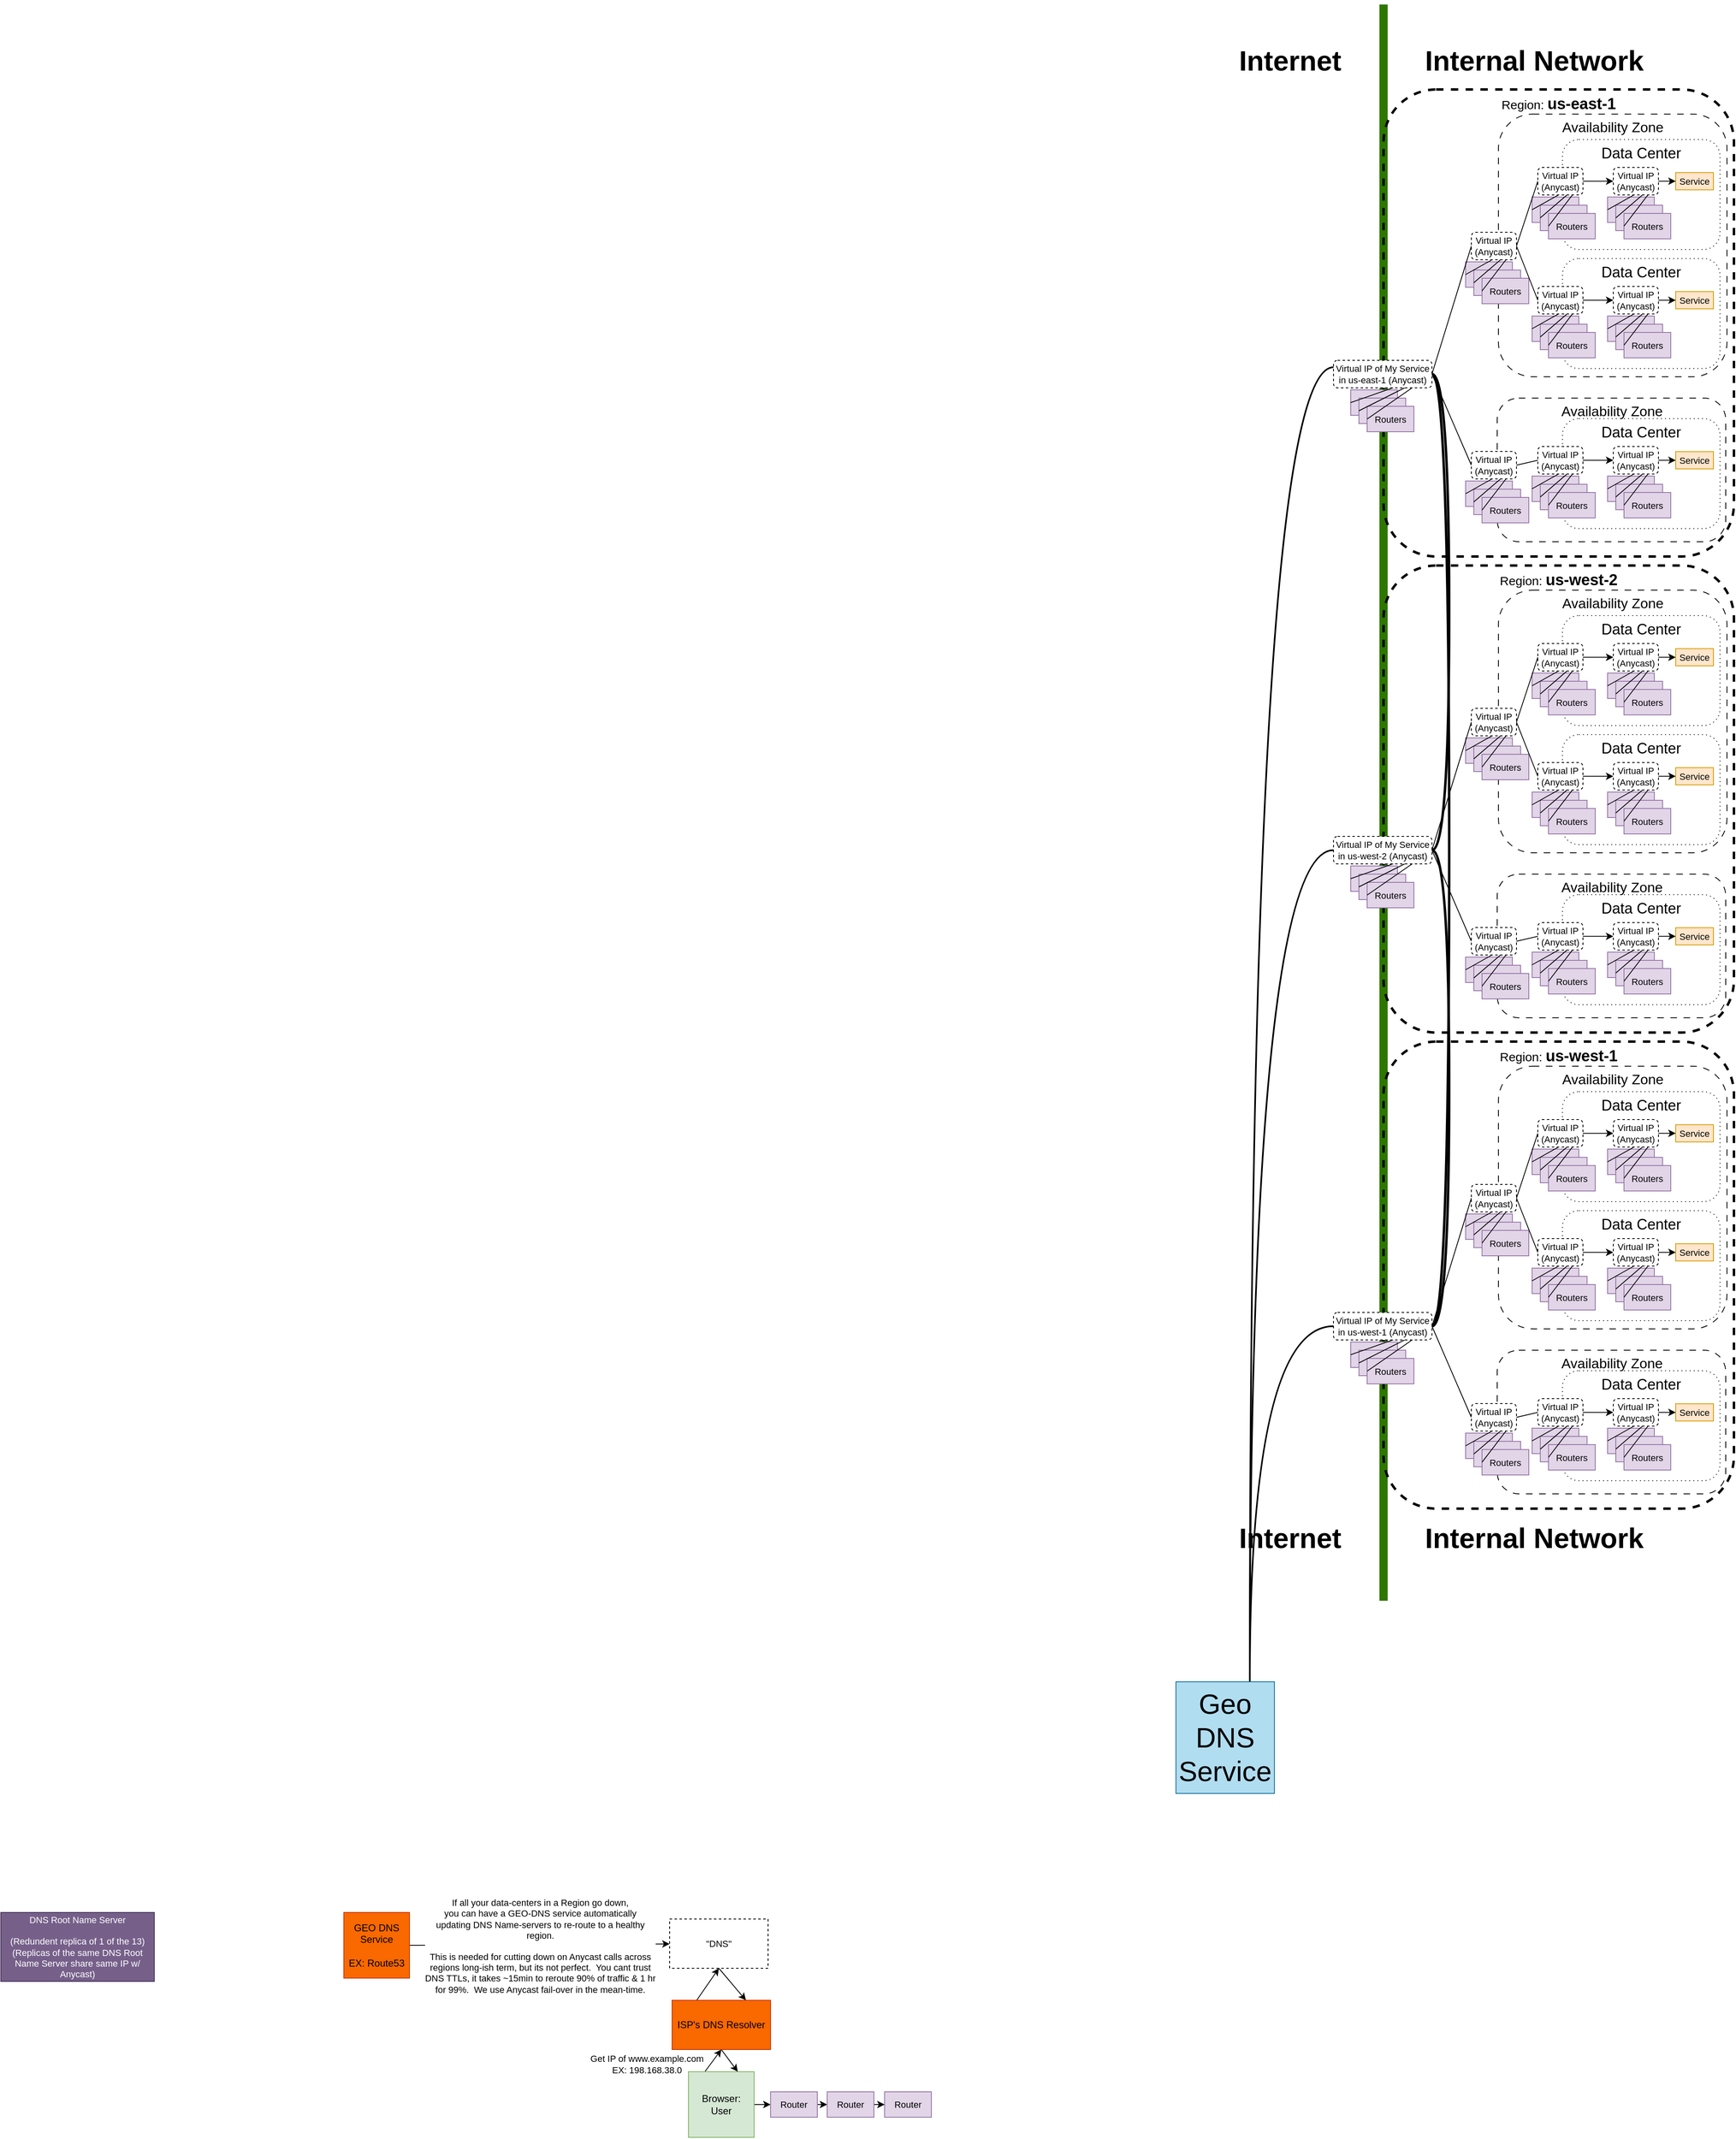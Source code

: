<mxfile version="22.0.8" type="github">
  <diagram name="Page-1" id="Bof4_lvkWmIuTJa6RpOz">
    <mxGraphModel dx="4435" dy="4085" grid="0" gridSize="10" guides="1" tooltips="1" connect="1" arrows="1" fold="1" page="1" pageScale="1" pageWidth="850" pageHeight="1100" math="0" shadow="0">
      <root>
        <mxCell id="0" />
        <mxCell id="1" parent="0" />
        <mxCell id="0qrOs5zlSHAR0b6muMkG-731" value="" style="endArrow=none;html=1;rounded=0;labelBackgroundColor=default;strokeColor=#2D7600;align=center;verticalAlign=middle;fontFamily=Helvetica;fontSize=11;fontColor=default;shape=connector;strokeWidth=10;fillColor=#60a917;" edge="1" parent="1">
          <mxGeometry width="50" height="50" relative="1" as="geometry">
            <mxPoint x="930" y="-228.748" as="sourcePoint" />
            <mxPoint x="930" y="-2173.51" as="targetPoint" />
          </mxGeometry>
        </mxCell>
        <mxCell id="0qrOs5zlSHAR0b6muMkG-5" style="rounded=0;orthogonalLoop=1;jettySize=auto;html=1;exitX=0.25;exitY=0;exitDx=0;exitDy=0;entryX=0.5;entryY=1;entryDx=0;entryDy=0;" edge="1" parent="1" source="0qrOs5zlSHAR0b6muMkG-1" target="0qrOs5zlSHAR0b6muMkG-3">
          <mxGeometry relative="1" as="geometry" />
        </mxCell>
        <mxCell id="0qrOs5zlSHAR0b6muMkG-21" style="edgeStyle=none;shape=connector;rounded=0;orthogonalLoop=1;jettySize=auto;html=1;exitX=1;exitY=0.5;exitDx=0;exitDy=0;labelBackgroundColor=default;strokeColor=default;align=center;verticalAlign=middle;fontFamily=Helvetica;fontSize=11;fontColor=default;endArrow=classic;" edge="1" parent="1" source="0qrOs5zlSHAR0b6muMkG-1" target="0qrOs5zlSHAR0b6muMkG-8">
          <mxGeometry relative="1" as="geometry" />
        </mxCell>
        <mxCell id="0qrOs5zlSHAR0b6muMkG-1" value="Browser:&lt;br&gt;User" style="whiteSpace=wrap;html=1;aspect=fixed;fillColor=#d5e8d4;strokeColor=#82b366;" vertex="1" parent="1">
          <mxGeometry x="83" y="345" width="80" height="80" as="geometry" />
        </mxCell>
        <mxCell id="0qrOs5zlSHAR0b6muMkG-7" style="rounded=0;orthogonalLoop=1;jettySize=auto;html=1;exitX=0.5;exitY=1;exitDx=0;exitDy=0;entryX=0.75;entryY=0;entryDx=0;entryDy=0;" edge="1" parent="1" source="0qrOs5zlSHAR0b6muMkG-3" target="0qrOs5zlSHAR0b6muMkG-1">
          <mxGeometry relative="1" as="geometry" />
        </mxCell>
        <mxCell id="0qrOs5zlSHAR0b6muMkG-50" style="edgeStyle=none;shape=connector;rounded=0;orthogonalLoop=1;jettySize=auto;html=1;exitX=0.25;exitY=0;exitDx=0;exitDy=0;entryX=0.5;entryY=1;entryDx=0;entryDy=0;labelBackgroundColor=default;strokeColor=default;align=center;verticalAlign=middle;fontFamily=Helvetica;fontSize=11;fontColor=default;endArrow=classic;" edge="1" parent="1" source="0qrOs5zlSHAR0b6muMkG-3" target="0qrOs5zlSHAR0b6muMkG-47">
          <mxGeometry relative="1" as="geometry" />
        </mxCell>
        <mxCell id="0qrOs5zlSHAR0b6muMkG-3" value="ISP&#39;s DNS Resolver" style="rounded=0;whiteSpace=wrap;html=1;fillColor=#fa6800;fontColor=#000000;strokeColor=#C73500;" vertex="1" parent="1">
          <mxGeometry x="63" y="258" width="120" height="60" as="geometry" />
        </mxCell>
        <mxCell id="0qrOs5zlSHAR0b6muMkG-22" style="edgeStyle=none;shape=connector;rounded=0;orthogonalLoop=1;jettySize=auto;html=1;exitX=1;exitY=0.5;exitDx=0;exitDy=0;entryX=0;entryY=0.5;entryDx=0;entryDy=0;labelBackgroundColor=default;strokeColor=default;align=center;verticalAlign=middle;fontFamily=Helvetica;fontSize=11;fontColor=default;endArrow=classic;" edge="1" parent="1" source="0qrOs5zlSHAR0b6muMkG-8" target="0qrOs5zlSHAR0b6muMkG-11">
          <mxGeometry relative="1" as="geometry" />
        </mxCell>
        <mxCell id="0qrOs5zlSHAR0b6muMkG-8" value="Router" style="rounded=0;whiteSpace=wrap;html=1;fontFamily=Helvetica;fontSize=11;fillColor=#e1d5e7;strokeColor=#9673a6;" vertex="1" parent="1">
          <mxGeometry x="183" y="369.5" width="57" height="31" as="geometry" />
        </mxCell>
        <mxCell id="0qrOs5zlSHAR0b6muMkG-10" value="Router" style="rounded=0;whiteSpace=wrap;html=1;fontFamily=Helvetica;fontSize=11;fillColor=#e1d5e7;strokeColor=#9673a6;" vertex="1" parent="1">
          <mxGeometry x="322" y="369.5" width="57" height="31" as="geometry" />
        </mxCell>
        <mxCell id="0qrOs5zlSHAR0b6muMkG-23" style="edgeStyle=none;shape=connector;rounded=0;orthogonalLoop=1;jettySize=auto;html=1;exitX=1;exitY=0.5;exitDx=0;exitDy=0;entryX=0;entryY=0.5;entryDx=0;entryDy=0;labelBackgroundColor=default;strokeColor=default;align=center;verticalAlign=middle;fontFamily=Helvetica;fontSize=11;fontColor=default;endArrow=classic;" edge="1" parent="1" source="0qrOs5zlSHAR0b6muMkG-11" target="0qrOs5zlSHAR0b6muMkG-10">
          <mxGeometry relative="1" as="geometry" />
        </mxCell>
        <mxCell id="0qrOs5zlSHAR0b6muMkG-11" value="Router" style="rounded=0;whiteSpace=wrap;html=1;fontFamily=Helvetica;fontSize=11;fillColor=#e1d5e7;strokeColor=#9673a6;" vertex="1" parent="1">
          <mxGeometry x="252" y="369.5" width="57" height="31" as="geometry" />
        </mxCell>
        <mxCell id="0qrOs5zlSHAR0b6muMkG-37" value="Get IP of www.example.com&lt;br&gt;EX: 198.168.38.0" style="text;html=1;align=center;verticalAlign=middle;resizable=0;points=[];autosize=1;strokeColor=none;fillColor=none;fontSize=11;fontFamily=Helvetica;fontColor=default;" vertex="1" parent="1">
          <mxGeometry x="-46.5" y="317" width="157" height="38" as="geometry" />
        </mxCell>
        <mxCell id="0qrOs5zlSHAR0b6muMkG-43" value="DNS Root Name Server&lt;br&gt;&lt;br&gt;(Redundent replica of 1 of the 13)&lt;br&gt;(Replicas of the same DNS Root Name Server share same IP w/ Anycast)" style="rounded=0;whiteSpace=wrap;html=1;fontFamily=Helvetica;fontSize=11;fillColor=#76608a;strokeColor=#432D57;fontColor=#ffffff;" vertex="1" parent="1">
          <mxGeometry x="-755" y="151" width="187" height="84" as="geometry" />
        </mxCell>
        <mxCell id="0qrOs5zlSHAR0b6muMkG-48" style="edgeStyle=none;shape=connector;rounded=0;orthogonalLoop=1;jettySize=auto;html=1;exitX=1;exitY=0.5;exitDx=0;exitDy=0;labelBackgroundColor=default;strokeColor=default;align=center;verticalAlign=middle;fontFamily=Helvetica;fontSize=11;fontColor=default;endArrow=classic;" edge="1" parent="1" source="0qrOs5zlSHAR0b6muMkG-45" target="0qrOs5zlSHAR0b6muMkG-47">
          <mxGeometry relative="1" as="geometry" />
        </mxCell>
        <mxCell id="0qrOs5zlSHAR0b6muMkG-49" value="If all your data-centers in a Region go down,&lt;br&gt;you can have a GEO-DNS service automatically&lt;br&gt;updating DNS Name-servers to re-route to a healthy&lt;br&gt;region. &lt;br&gt;&lt;br&gt;This is needed for cutting down on Anycast calls across&lt;br&gt;regions long-ish term, but its not perfect.&amp;nbsp; You cant trust&lt;br&gt;DNS TTLs, it takes ~15min to reroute 90% of traffic &amp;amp; 1 hr&lt;br&gt;for 99%.&amp;nbsp; We use Anycast fail-over in the mean-time." style="edgeLabel;html=1;align=center;verticalAlign=middle;resizable=0;points=[];fontSize=11;fontFamily=Helvetica;fontColor=default;" vertex="1" connectable="0" parent="0qrOs5zlSHAR0b6muMkG-48">
          <mxGeometry x="-0.111" relative="1" as="geometry">
            <mxPoint x="18" y="1" as="offset" />
          </mxGeometry>
        </mxCell>
        <mxCell id="0qrOs5zlSHAR0b6muMkG-45" value="GEO DNS&lt;br&gt;Service&lt;br&gt;&lt;br&gt;EX: Route53" style="whiteSpace=wrap;html=1;aspect=fixed;fillColor=#fa6800;strokeColor=#C73500;fontColor=#000000;" vertex="1" parent="1">
          <mxGeometry x="-337" y="151" width="80" height="80" as="geometry" />
        </mxCell>
        <mxCell id="0qrOs5zlSHAR0b6muMkG-51" style="edgeStyle=none;shape=connector;rounded=0;orthogonalLoop=1;jettySize=auto;html=1;exitX=0.5;exitY=1;exitDx=0;exitDy=0;entryX=0.75;entryY=0;entryDx=0;entryDy=0;labelBackgroundColor=default;strokeColor=default;align=center;verticalAlign=middle;fontFamily=Helvetica;fontSize=11;fontColor=default;endArrow=classic;" edge="1" parent="1" source="0qrOs5zlSHAR0b6muMkG-47" target="0qrOs5zlSHAR0b6muMkG-3">
          <mxGeometry relative="1" as="geometry" />
        </mxCell>
        <mxCell id="0qrOs5zlSHAR0b6muMkG-47" value="&quot;DNS&quot;" style="rounded=0;whiteSpace=wrap;html=1;fontFamily=Helvetica;fontSize=11;fontColor=default;dashed=1;" vertex="1" parent="1">
          <mxGeometry x="60" y="159" width="120" height="60" as="geometry" />
        </mxCell>
        <mxCell id="0qrOs5zlSHAR0b6muMkG-629" value="&lt;font style=&quot;font-size: 15px;&quot;&gt;Region: &lt;/font&gt;&lt;font style=&quot;font-size: 19px;&quot;&gt;&lt;b&gt;us-west-1&lt;/b&gt;&lt;/font&gt;" style="rounded=1;whiteSpace=wrap;html=1;fontFamily=Helvetica;fontSize=11;fontColor=default;fillColor=none;dashed=1;verticalAlign=top;strokeWidth=3;" vertex="1" parent="1">
          <mxGeometry x="930" y="-910" width="427" height="569" as="geometry" />
        </mxCell>
        <mxCell id="0qrOs5zlSHAR0b6muMkG-630" value="&lt;font style=&quot;font-size: 17px;&quot;&gt;Availability Zone&lt;/font&gt;" style="rounded=1;whiteSpace=wrap;html=1;fontFamily=Helvetica;fontSize=11;fontColor=default;fillColor=none;dashed=1;dashPattern=8 8;verticalAlign=top;" vertex="1" parent="1">
          <mxGeometry x="1070" y="-880" width="278.5" height="320" as="geometry" />
        </mxCell>
        <mxCell id="0qrOs5zlSHAR0b6muMkG-631" value="&lt;font style=&quot;font-size: 18px;&quot;&gt;Data Center&lt;/font&gt;" style="rounded=1;whiteSpace=wrap;html=1;fontFamily=Helvetica;fontSize=11;fontColor=default;fillColor=none;dashed=1;dashPattern=1 4;verticalAlign=top;" vertex="1" parent="1">
          <mxGeometry x="1148" y="-849" width="192" height="134" as="geometry" />
        </mxCell>
        <mxCell id="0qrOs5zlSHAR0b6muMkG-632" value="Service" style="rounded=0;whiteSpace=wrap;html=1;fontFamily=Helvetica;fontSize=11;fillColor=#ffe6cc;strokeColor=#d79b00;" vertex="1" parent="1">
          <mxGeometry x="1286" y="-808.75" width="46" height="21" as="geometry" />
        </mxCell>
        <mxCell id="0qrOs5zlSHAR0b6muMkG-633" value="" style="group" vertex="1" connectable="0" parent="1">
          <mxGeometry x="1173" y="-802" width="77" height="74" as="geometry" />
        </mxCell>
        <mxCell id="0qrOs5zlSHAR0b6muMkG-634" value="" style="group" vertex="1" connectable="0" parent="0qrOs5zlSHAR0b6muMkG-633">
          <mxGeometry x="-62" y="-13" width="77" height="87" as="geometry" />
        </mxCell>
        <mxCell id="0qrOs5zlSHAR0b6muMkG-635" value="Routers" style="rounded=0;whiteSpace=wrap;html=1;fontFamily=Helvetica;fontSize=11;fillColor=#e1d5e7;strokeColor=#9673a6;" vertex="1" parent="0qrOs5zlSHAR0b6muMkG-634">
          <mxGeometry y="36" width="57" height="31" as="geometry" />
        </mxCell>
        <mxCell id="0qrOs5zlSHAR0b6muMkG-636" value="Routers" style="rounded=0;whiteSpace=wrap;html=1;fontFamily=Helvetica;fontSize=11;fillColor=#e1d5e7;strokeColor=#9673a6;" vertex="1" parent="0qrOs5zlSHAR0b6muMkG-634">
          <mxGeometry x="10" y="46" width="57" height="31" as="geometry" />
        </mxCell>
        <mxCell id="0qrOs5zlSHAR0b6muMkG-637" value="Routers" style="rounded=0;whiteSpace=wrap;html=1;fontFamily=Helvetica;fontSize=11;fillColor=#e1d5e7;strokeColor=#9673a6;" vertex="1" parent="0qrOs5zlSHAR0b6muMkG-634">
          <mxGeometry x="20" y="56" width="57" height="31" as="geometry" />
        </mxCell>
        <mxCell id="0qrOs5zlSHAR0b6muMkG-638" style="edgeStyle=none;shape=connector;rounded=0;orthogonalLoop=1;jettySize=auto;html=1;exitX=1;exitY=0.5;exitDx=0;exitDy=0;entryX=0;entryY=0.5;entryDx=0;entryDy=0;labelBackgroundColor=default;strokeColor=default;align=center;verticalAlign=middle;fontFamily=Helvetica;fontSize=11;fontColor=default;endArrow=none;endFill=0;" edge="1" parent="0qrOs5zlSHAR0b6muMkG-634" source="0qrOs5zlSHAR0b6muMkG-641" target="0qrOs5zlSHAR0b6muMkG-635">
          <mxGeometry relative="1" as="geometry" />
        </mxCell>
        <mxCell id="0qrOs5zlSHAR0b6muMkG-639" style="edgeStyle=none;shape=connector;rounded=0;orthogonalLoop=1;jettySize=auto;html=1;exitX=1;exitY=0.5;exitDx=0;exitDy=0;entryX=0;entryY=0.5;entryDx=0;entryDy=0;labelBackgroundColor=default;strokeColor=default;align=center;verticalAlign=middle;fontFamily=Helvetica;fontSize=11;fontColor=default;endArrow=none;endFill=0;" edge="1" parent="0qrOs5zlSHAR0b6muMkG-634" source="0qrOs5zlSHAR0b6muMkG-641" target="0qrOs5zlSHAR0b6muMkG-636">
          <mxGeometry relative="1" as="geometry" />
        </mxCell>
        <mxCell id="0qrOs5zlSHAR0b6muMkG-640" style="edgeStyle=none;shape=connector;rounded=0;orthogonalLoop=1;jettySize=auto;html=1;exitX=1;exitY=0.5;exitDx=0;exitDy=0;entryX=0;entryY=0.5;entryDx=0;entryDy=0;labelBackgroundColor=default;strokeColor=default;align=center;verticalAlign=middle;fontFamily=Helvetica;fontSize=11;fontColor=default;endArrow=none;endFill=0;" edge="1" parent="0qrOs5zlSHAR0b6muMkG-634" source="0qrOs5zlSHAR0b6muMkG-641" target="0qrOs5zlSHAR0b6muMkG-637">
          <mxGeometry relative="1" as="geometry" />
        </mxCell>
        <mxCell id="0qrOs5zlSHAR0b6muMkG-641" value="Virtual IP&lt;br&gt;(Anycast)" style="rounded=1;whiteSpace=wrap;html=1;fontFamily=Helvetica;fontSize=11;fontColor=default;dashed=1;rotation=0;" vertex="1" parent="0qrOs5zlSHAR0b6muMkG-634">
          <mxGeometry x="7" width="55" height="33.5" as="geometry" />
        </mxCell>
        <mxCell id="0qrOs5zlSHAR0b6muMkG-642" value="" style="group" vertex="1" connectable="0" parent="1">
          <mxGeometry x="1030" y="-736" width="77" height="87" as="geometry" />
        </mxCell>
        <mxCell id="0qrOs5zlSHAR0b6muMkG-643" value="Routers" style="rounded=0;whiteSpace=wrap;html=1;fontFamily=Helvetica;fontSize=11;fillColor=#e1d5e7;strokeColor=#9673a6;" vertex="1" parent="0qrOs5zlSHAR0b6muMkG-642">
          <mxGeometry y="36" width="57" height="31" as="geometry" />
        </mxCell>
        <mxCell id="0qrOs5zlSHAR0b6muMkG-644" value="Routers" style="rounded=0;whiteSpace=wrap;html=1;fontFamily=Helvetica;fontSize=11;fillColor=#e1d5e7;strokeColor=#9673a6;" vertex="1" parent="0qrOs5zlSHAR0b6muMkG-642">
          <mxGeometry x="10" y="46" width="57" height="31" as="geometry" />
        </mxCell>
        <mxCell id="0qrOs5zlSHAR0b6muMkG-645" value="Routers" style="rounded=0;whiteSpace=wrap;html=1;fontFamily=Helvetica;fontSize=11;fillColor=#e1d5e7;strokeColor=#9673a6;" vertex="1" parent="0qrOs5zlSHAR0b6muMkG-642">
          <mxGeometry x="20" y="56" width="57" height="31" as="geometry" />
        </mxCell>
        <mxCell id="0qrOs5zlSHAR0b6muMkG-646" style="edgeStyle=none;shape=connector;rounded=0;orthogonalLoop=1;jettySize=auto;html=1;exitX=1;exitY=0.5;exitDx=0;exitDy=0;entryX=0;entryY=0.5;entryDx=0;entryDy=0;labelBackgroundColor=default;strokeColor=default;align=center;verticalAlign=middle;fontFamily=Helvetica;fontSize=11;fontColor=default;endArrow=none;endFill=0;" edge="1" parent="0qrOs5zlSHAR0b6muMkG-642" source="0qrOs5zlSHAR0b6muMkG-649" target="0qrOs5zlSHAR0b6muMkG-643">
          <mxGeometry relative="1" as="geometry" />
        </mxCell>
        <mxCell id="0qrOs5zlSHAR0b6muMkG-647" style="edgeStyle=none;shape=connector;rounded=0;orthogonalLoop=1;jettySize=auto;html=1;exitX=1;exitY=0.5;exitDx=0;exitDy=0;entryX=0;entryY=0.5;entryDx=0;entryDy=0;labelBackgroundColor=default;strokeColor=default;align=center;verticalAlign=middle;fontFamily=Helvetica;fontSize=11;fontColor=default;endArrow=none;endFill=0;" edge="1" parent="0qrOs5zlSHAR0b6muMkG-642" source="0qrOs5zlSHAR0b6muMkG-649" target="0qrOs5zlSHAR0b6muMkG-644">
          <mxGeometry relative="1" as="geometry" />
        </mxCell>
        <mxCell id="0qrOs5zlSHAR0b6muMkG-648" style="edgeStyle=none;shape=connector;rounded=0;orthogonalLoop=1;jettySize=auto;html=1;exitX=1;exitY=0.5;exitDx=0;exitDy=0;entryX=0;entryY=0.5;entryDx=0;entryDy=0;labelBackgroundColor=default;strokeColor=default;align=center;verticalAlign=middle;fontFamily=Helvetica;fontSize=11;fontColor=default;endArrow=none;endFill=0;" edge="1" parent="0qrOs5zlSHAR0b6muMkG-642" source="0qrOs5zlSHAR0b6muMkG-649" target="0qrOs5zlSHAR0b6muMkG-645">
          <mxGeometry relative="1" as="geometry" />
        </mxCell>
        <mxCell id="0qrOs5zlSHAR0b6muMkG-649" value="Virtual IP&lt;br&gt;(Anycast)" style="rounded=1;whiteSpace=wrap;html=1;fontFamily=Helvetica;fontSize=11;fontColor=default;dashed=1;rotation=0;" vertex="1" parent="0qrOs5zlSHAR0b6muMkG-642">
          <mxGeometry x="7" width="55" height="33.5" as="geometry" />
        </mxCell>
        <mxCell id="0qrOs5zlSHAR0b6muMkG-650" value="" style="group" vertex="1" connectable="0" parent="1">
          <mxGeometry x="1203" y="-815" width="77" height="87" as="geometry" />
        </mxCell>
        <mxCell id="0qrOs5zlSHAR0b6muMkG-651" value="Routers" style="rounded=0;whiteSpace=wrap;html=1;fontFamily=Helvetica;fontSize=11;fillColor=#e1d5e7;strokeColor=#9673a6;" vertex="1" parent="0qrOs5zlSHAR0b6muMkG-650">
          <mxGeometry y="36" width="57" height="31" as="geometry" />
        </mxCell>
        <mxCell id="0qrOs5zlSHAR0b6muMkG-652" value="Routers" style="rounded=0;whiteSpace=wrap;html=1;fontFamily=Helvetica;fontSize=11;fillColor=#e1d5e7;strokeColor=#9673a6;" vertex="1" parent="0qrOs5zlSHAR0b6muMkG-650">
          <mxGeometry x="10" y="46" width="57" height="31" as="geometry" />
        </mxCell>
        <mxCell id="0qrOs5zlSHAR0b6muMkG-653" value="Routers" style="rounded=0;whiteSpace=wrap;html=1;fontFamily=Helvetica;fontSize=11;fillColor=#e1d5e7;strokeColor=#9673a6;" vertex="1" parent="0qrOs5zlSHAR0b6muMkG-650">
          <mxGeometry x="20" y="56" width="57" height="31" as="geometry" />
        </mxCell>
        <mxCell id="0qrOs5zlSHAR0b6muMkG-654" style="edgeStyle=none;shape=connector;rounded=0;orthogonalLoop=1;jettySize=auto;html=1;exitX=1;exitY=0.5;exitDx=0;exitDy=0;entryX=0;entryY=0.5;entryDx=0;entryDy=0;labelBackgroundColor=default;strokeColor=default;align=center;verticalAlign=middle;fontFamily=Helvetica;fontSize=11;fontColor=default;endArrow=none;endFill=0;" edge="1" parent="0qrOs5zlSHAR0b6muMkG-650" source="0qrOs5zlSHAR0b6muMkG-657" target="0qrOs5zlSHAR0b6muMkG-651">
          <mxGeometry relative="1" as="geometry" />
        </mxCell>
        <mxCell id="0qrOs5zlSHAR0b6muMkG-655" style="edgeStyle=none;shape=connector;rounded=0;orthogonalLoop=1;jettySize=auto;html=1;exitX=1;exitY=0.5;exitDx=0;exitDy=0;entryX=0;entryY=0.5;entryDx=0;entryDy=0;labelBackgroundColor=default;strokeColor=default;align=center;verticalAlign=middle;fontFamily=Helvetica;fontSize=11;fontColor=default;endArrow=none;endFill=0;" edge="1" parent="0qrOs5zlSHAR0b6muMkG-650" source="0qrOs5zlSHAR0b6muMkG-657" target="0qrOs5zlSHAR0b6muMkG-652">
          <mxGeometry relative="1" as="geometry" />
        </mxCell>
        <mxCell id="0qrOs5zlSHAR0b6muMkG-656" style="edgeStyle=none;shape=connector;rounded=0;orthogonalLoop=1;jettySize=auto;html=1;exitX=1;exitY=0.5;exitDx=0;exitDy=0;entryX=0;entryY=0.5;entryDx=0;entryDy=0;labelBackgroundColor=default;strokeColor=default;align=center;verticalAlign=middle;fontFamily=Helvetica;fontSize=11;fontColor=default;endArrow=none;endFill=0;" edge="1" parent="0qrOs5zlSHAR0b6muMkG-650" source="0qrOs5zlSHAR0b6muMkG-657" target="0qrOs5zlSHAR0b6muMkG-653">
          <mxGeometry relative="1" as="geometry" />
        </mxCell>
        <mxCell id="0qrOs5zlSHAR0b6muMkG-657" value="Virtual IP&lt;br&gt;(Anycast)" style="rounded=1;whiteSpace=wrap;html=1;fontFamily=Helvetica;fontSize=11;fontColor=default;dashed=1;rotation=0;" vertex="1" parent="0qrOs5zlSHAR0b6muMkG-650">
          <mxGeometry x="7" width="55" height="33.5" as="geometry" />
        </mxCell>
        <mxCell id="0qrOs5zlSHAR0b6muMkG-658" style="edgeStyle=none;shape=connector;rounded=0;orthogonalLoop=1;jettySize=auto;html=1;exitX=1;exitY=0.5;exitDx=0;exitDy=0;entryX=0;entryY=0.5;entryDx=0;entryDy=0;labelBackgroundColor=default;strokeColor=default;align=center;verticalAlign=middle;fontFamily=Helvetica;fontSize=11;fontColor=default;endArrow=classic;" edge="1" source="0qrOs5zlSHAR0b6muMkG-641" target="0qrOs5zlSHAR0b6muMkG-657" parent="1">
          <mxGeometry relative="1" as="geometry" />
        </mxCell>
        <mxCell id="0qrOs5zlSHAR0b6muMkG-659" style="edgeStyle=none;shape=connector;rounded=0;orthogonalLoop=1;jettySize=auto;html=1;exitX=1;exitY=0.5;exitDx=0;exitDy=0;entryX=0;entryY=0.5;entryDx=0;entryDy=0;labelBackgroundColor=default;strokeColor=default;align=center;verticalAlign=middle;fontFamily=Helvetica;fontSize=11;fontColor=default;endArrow=classic;" edge="1" source="0qrOs5zlSHAR0b6muMkG-657" target="0qrOs5zlSHAR0b6muMkG-632" parent="1">
          <mxGeometry relative="1" as="geometry" />
        </mxCell>
        <mxCell id="0qrOs5zlSHAR0b6muMkG-660" style="edgeStyle=none;shape=connector;rounded=0;orthogonalLoop=1;jettySize=auto;html=1;exitX=1;exitY=0.5;exitDx=0;exitDy=0;labelBackgroundColor=default;strokeColor=default;align=center;verticalAlign=middle;fontFamily=Helvetica;fontSize=11;fontColor=default;endArrow=classic;" edge="1" source="0qrOs5zlSHAR0b6muMkG-631" target="0qrOs5zlSHAR0b6muMkG-631" parent="1">
          <mxGeometry relative="1" as="geometry" />
        </mxCell>
        <mxCell id="0qrOs5zlSHAR0b6muMkG-661" value="" style="group" vertex="1" connectable="0" parent="1">
          <mxGeometry x="1148" y="-704" width="192" height="134" as="geometry" />
        </mxCell>
        <mxCell id="0qrOs5zlSHAR0b6muMkG-662" value="&lt;font style=&quot;font-size: 18px;&quot;&gt;Data Center&lt;/font&gt;" style="rounded=1;whiteSpace=wrap;html=1;fontFamily=Helvetica;fontSize=11;fontColor=default;fillColor=none;dashed=1;dashPattern=1 4;verticalAlign=top;" vertex="1" parent="0qrOs5zlSHAR0b6muMkG-661">
          <mxGeometry width="192" height="134" as="geometry" />
        </mxCell>
        <mxCell id="0qrOs5zlSHAR0b6muMkG-663" value="Service" style="rounded=0;whiteSpace=wrap;html=1;fontFamily=Helvetica;fontSize=11;fillColor=#ffe6cc;strokeColor=#d79b00;" vertex="1" parent="0qrOs5zlSHAR0b6muMkG-661">
          <mxGeometry x="138" y="40.25" width="46" height="21" as="geometry" />
        </mxCell>
        <mxCell id="0qrOs5zlSHAR0b6muMkG-664" value="" style="group" vertex="1" connectable="0" parent="0qrOs5zlSHAR0b6muMkG-661">
          <mxGeometry x="25" y="47" width="77" height="74" as="geometry" />
        </mxCell>
        <mxCell id="0qrOs5zlSHAR0b6muMkG-665" value="" style="group" vertex="1" connectable="0" parent="0qrOs5zlSHAR0b6muMkG-664">
          <mxGeometry x="-62" y="-13" width="77" height="87" as="geometry" />
        </mxCell>
        <mxCell id="0qrOs5zlSHAR0b6muMkG-666" value="Routers" style="rounded=0;whiteSpace=wrap;html=1;fontFamily=Helvetica;fontSize=11;fillColor=#e1d5e7;strokeColor=#9673a6;" vertex="1" parent="0qrOs5zlSHAR0b6muMkG-665">
          <mxGeometry y="36" width="57" height="31" as="geometry" />
        </mxCell>
        <mxCell id="0qrOs5zlSHAR0b6muMkG-667" value="Routers" style="rounded=0;whiteSpace=wrap;html=1;fontFamily=Helvetica;fontSize=11;fillColor=#e1d5e7;strokeColor=#9673a6;" vertex="1" parent="0qrOs5zlSHAR0b6muMkG-665">
          <mxGeometry x="10" y="46" width="57" height="31" as="geometry" />
        </mxCell>
        <mxCell id="0qrOs5zlSHAR0b6muMkG-668" value="Routers" style="rounded=0;whiteSpace=wrap;html=1;fontFamily=Helvetica;fontSize=11;fillColor=#e1d5e7;strokeColor=#9673a6;" vertex="1" parent="0qrOs5zlSHAR0b6muMkG-665">
          <mxGeometry x="20" y="56" width="57" height="31" as="geometry" />
        </mxCell>
        <mxCell id="0qrOs5zlSHAR0b6muMkG-669" style="edgeStyle=none;shape=connector;rounded=0;orthogonalLoop=1;jettySize=auto;html=1;exitX=1;exitY=0.5;exitDx=0;exitDy=0;entryX=0;entryY=0.5;entryDx=0;entryDy=0;labelBackgroundColor=default;strokeColor=default;align=center;verticalAlign=middle;fontFamily=Helvetica;fontSize=11;fontColor=default;endArrow=none;endFill=0;" edge="1" parent="0qrOs5zlSHAR0b6muMkG-665" source="0qrOs5zlSHAR0b6muMkG-672" target="0qrOs5zlSHAR0b6muMkG-666">
          <mxGeometry relative="1" as="geometry" />
        </mxCell>
        <mxCell id="0qrOs5zlSHAR0b6muMkG-670" style="edgeStyle=none;shape=connector;rounded=0;orthogonalLoop=1;jettySize=auto;html=1;exitX=1;exitY=0.5;exitDx=0;exitDy=0;entryX=0;entryY=0.5;entryDx=0;entryDy=0;labelBackgroundColor=default;strokeColor=default;align=center;verticalAlign=middle;fontFamily=Helvetica;fontSize=11;fontColor=default;endArrow=none;endFill=0;" edge="1" parent="0qrOs5zlSHAR0b6muMkG-665" source="0qrOs5zlSHAR0b6muMkG-672" target="0qrOs5zlSHAR0b6muMkG-667">
          <mxGeometry relative="1" as="geometry" />
        </mxCell>
        <mxCell id="0qrOs5zlSHAR0b6muMkG-671" style="edgeStyle=none;shape=connector;rounded=0;orthogonalLoop=1;jettySize=auto;html=1;exitX=1;exitY=0.5;exitDx=0;exitDy=0;entryX=0;entryY=0.5;entryDx=0;entryDy=0;labelBackgroundColor=default;strokeColor=default;align=center;verticalAlign=middle;fontFamily=Helvetica;fontSize=11;fontColor=default;endArrow=none;endFill=0;" edge="1" parent="0qrOs5zlSHAR0b6muMkG-665" source="0qrOs5zlSHAR0b6muMkG-672" target="0qrOs5zlSHAR0b6muMkG-668">
          <mxGeometry relative="1" as="geometry" />
        </mxCell>
        <mxCell id="0qrOs5zlSHAR0b6muMkG-672" value="Virtual IP&lt;br&gt;(Anycast)" style="rounded=1;whiteSpace=wrap;html=1;fontFamily=Helvetica;fontSize=11;fontColor=default;dashed=1;rotation=0;" vertex="1" parent="0qrOs5zlSHAR0b6muMkG-665">
          <mxGeometry x="7" width="55" height="33.5" as="geometry" />
        </mxCell>
        <mxCell id="0qrOs5zlSHAR0b6muMkG-673" value="" style="group" vertex="1" connectable="0" parent="0qrOs5zlSHAR0b6muMkG-661">
          <mxGeometry x="55" y="34" width="77" height="87" as="geometry" />
        </mxCell>
        <mxCell id="0qrOs5zlSHAR0b6muMkG-674" value="Routers" style="rounded=0;whiteSpace=wrap;html=1;fontFamily=Helvetica;fontSize=11;fillColor=#e1d5e7;strokeColor=#9673a6;" vertex="1" parent="0qrOs5zlSHAR0b6muMkG-673">
          <mxGeometry y="36" width="57" height="31" as="geometry" />
        </mxCell>
        <mxCell id="0qrOs5zlSHAR0b6muMkG-675" value="Routers" style="rounded=0;whiteSpace=wrap;html=1;fontFamily=Helvetica;fontSize=11;fillColor=#e1d5e7;strokeColor=#9673a6;" vertex="1" parent="0qrOs5zlSHAR0b6muMkG-673">
          <mxGeometry x="10" y="46" width="57" height="31" as="geometry" />
        </mxCell>
        <mxCell id="0qrOs5zlSHAR0b6muMkG-676" value="Routers" style="rounded=0;whiteSpace=wrap;html=1;fontFamily=Helvetica;fontSize=11;fillColor=#e1d5e7;strokeColor=#9673a6;" vertex="1" parent="0qrOs5zlSHAR0b6muMkG-673">
          <mxGeometry x="20" y="56" width="57" height="31" as="geometry" />
        </mxCell>
        <mxCell id="0qrOs5zlSHAR0b6muMkG-677" style="edgeStyle=none;shape=connector;rounded=0;orthogonalLoop=1;jettySize=auto;html=1;exitX=1;exitY=0.5;exitDx=0;exitDy=0;entryX=0;entryY=0.5;entryDx=0;entryDy=0;labelBackgroundColor=default;strokeColor=default;align=center;verticalAlign=middle;fontFamily=Helvetica;fontSize=11;fontColor=default;endArrow=none;endFill=0;" edge="1" parent="0qrOs5zlSHAR0b6muMkG-673" source="0qrOs5zlSHAR0b6muMkG-680" target="0qrOs5zlSHAR0b6muMkG-674">
          <mxGeometry relative="1" as="geometry" />
        </mxCell>
        <mxCell id="0qrOs5zlSHAR0b6muMkG-678" style="edgeStyle=none;shape=connector;rounded=0;orthogonalLoop=1;jettySize=auto;html=1;exitX=1;exitY=0.5;exitDx=0;exitDy=0;entryX=0;entryY=0.5;entryDx=0;entryDy=0;labelBackgroundColor=default;strokeColor=default;align=center;verticalAlign=middle;fontFamily=Helvetica;fontSize=11;fontColor=default;endArrow=none;endFill=0;" edge="1" parent="0qrOs5zlSHAR0b6muMkG-673" source="0qrOs5zlSHAR0b6muMkG-680" target="0qrOs5zlSHAR0b6muMkG-675">
          <mxGeometry relative="1" as="geometry" />
        </mxCell>
        <mxCell id="0qrOs5zlSHAR0b6muMkG-679" style="edgeStyle=none;shape=connector;rounded=0;orthogonalLoop=1;jettySize=auto;html=1;exitX=1;exitY=0.5;exitDx=0;exitDy=0;entryX=0;entryY=0.5;entryDx=0;entryDy=0;labelBackgroundColor=default;strokeColor=default;align=center;verticalAlign=middle;fontFamily=Helvetica;fontSize=11;fontColor=default;endArrow=none;endFill=0;" edge="1" parent="0qrOs5zlSHAR0b6muMkG-673" source="0qrOs5zlSHAR0b6muMkG-680" target="0qrOs5zlSHAR0b6muMkG-676">
          <mxGeometry relative="1" as="geometry" />
        </mxCell>
        <mxCell id="0qrOs5zlSHAR0b6muMkG-680" value="Virtual IP&lt;br&gt;(Anycast)" style="rounded=1;whiteSpace=wrap;html=1;fontFamily=Helvetica;fontSize=11;fontColor=default;dashed=1;rotation=0;" vertex="1" parent="0qrOs5zlSHAR0b6muMkG-673">
          <mxGeometry x="7" width="55" height="33.5" as="geometry" />
        </mxCell>
        <mxCell id="0qrOs5zlSHAR0b6muMkG-681" style="edgeStyle=none;shape=connector;rounded=0;orthogonalLoop=1;jettySize=auto;html=1;exitX=1;exitY=0.5;exitDx=0;exitDy=0;entryX=0;entryY=0.5;entryDx=0;entryDy=0;labelBackgroundColor=default;strokeColor=default;align=center;verticalAlign=middle;fontFamily=Helvetica;fontSize=11;fontColor=default;endArrow=classic;" edge="1" parent="0qrOs5zlSHAR0b6muMkG-661" source="0qrOs5zlSHAR0b6muMkG-672" target="0qrOs5zlSHAR0b6muMkG-680">
          <mxGeometry relative="1" as="geometry" />
        </mxCell>
        <mxCell id="0qrOs5zlSHAR0b6muMkG-682" style="edgeStyle=none;shape=connector;rounded=0;orthogonalLoop=1;jettySize=auto;html=1;exitX=1;exitY=0.5;exitDx=0;exitDy=0;entryX=0;entryY=0.5;entryDx=0;entryDy=0;labelBackgroundColor=default;strokeColor=default;align=center;verticalAlign=middle;fontFamily=Helvetica;fontSize=11;fontColor=default;endArrow=classic;" edge="1" parent="0qrOs5zlSHAR0b6muMkG-661" source="0qrOs5zlSHAR0b6muMkG-680" target="0qrOs5zlSHAR0b6muMkG-663">
          <mxGeometry relative="1" as="geometry" />
        </mxCell>
        <mxCell id="0qrOs5zlSHAR0b6muMkG-683" style="edgeStyle=none;shape=connector;rounded=0;orthogonalLoop=1;jettySize=auto;html=1;exitX=1;exitY=0.5;exitDx=0;exitDy=0;labelBackgroundColor=default;strokeColor=default;align=center;verticalAlign=middle;fontFamily=Helvetica;fontSize=11;fontColor=default;endArrow=classic;" edge="1" parent="0qrOs5zlSHAR0b6muMkG-661" source="0qrOs5zlSHAR0b6muMkG-662" target="0qrOs5zlSHAR0b6muMkG-662">
          <mxGeometry relative="1" as="geometry" />
        </mxCell>
        <mxCell id="0qrOs5zlSHAR0b6muMkG-684" style="edgeStyle=none;shape=connector;rounded=0;orthogonalLoop=1;jettySize=auto;html=1;exitX=1;exitY=0.5;exitDx=0;exitDy=0;entryX=0;entryY=0.5;entryDx=0;entryDy=0;labelBackgroundColor=default;strokeColor=default;align=center;verticalAlign=middle;fontFamily=Helvetica;fontSize=11;fontColor=default;endArrow=none;endFill=0;" edge="1" source="0qrOs5zlSHAR0b6muMkG-649" target="0qrOs5zlSHAR0b6muMkG-641" parent="1">
          <mxGeometry relative="1" as="geometry" />
        </mxCell>
        <mxCell id="0qrOs5zlSHAR0b6muMkG-685" style="edgeStyle=none;shape=connector;rounded=0;orthogonalLoop=1;jettySize=auto;html=1;exitX=1;exitY=0.5;exitDx=0;exitDy=0;entryX=0;entryY=0.5;entryDx=0;entryDy=0;labelBackgroundColor=default;strokeColor=default;align=center;verticalAlign=middle;fontFamily=Helvetica;fontSize=11;fontColor=default;endArrow=none;endFill=0;" edge="1" source="0qrOs5zlSHAR0b6muMkG-649" target="0qrOs5zlSHAR0b6muMkG-672" parent="1">
          <mxGeometry relative="1" as="geometry" />
        </mxCell>
        <mxCell id="0qrOs5zlSHAR0b6muMkG-686" value="&lt;font style=&quot;font-size: 18px;&quot;&gt;Data Center&lt;/font&gt;" style="rounded=1;whiteSpace=wrap;html=1;fontFamily=Helvetica;fontSize=11;fontColor=default;fillColor=none;dashed=1;dashPattern=1 4;verticalAlign=top;" vertex="1" parent="1">
          <mxGeometry x="1148" y="-509" width="192" height="134" as="geometry" />
        </mxCell>
        <mxCell id="0qrOs5zlSHAR0b6muMkG-687" value="Service" style="rounded=0;whiteSpace=wrap;html=1;fontFamily=Helvetica;fontSize=11;fillColor=#ffe6cc;strokeColor=#d79b00;" vertex="1" parent="1">
          <mxGeometry x="1286" y="-468.75" width="46" height="21" as="geometry" />
        </mxCell>
        <mxCell id="0qrOs5zlSHAR0b6muMkG-688" value="" style="group" vertex="1" connectable="0" parent="1">
          <mxGeometry x="1173" y="-462" width="77" height="74" as="geometry" />
        </mxCell>
        <mxCell id="0qrOs5zlSHAR0b6muMkG-689" value="" style="group" vertex="1" connectable="0" parent="0qrOs5zlSHAR0b6muMkG-688">
          <mxGeometry x="-62" y="-13" width="77" height="87" as="geometry" />
        </mxCell>
        <mxCell id="0qrOs5zlSHAR0b6muMkG-690" value="Routers" style="rounded=0;whiteSpace=wrap;html=1;fontFamily=Helvetica;fontSize=11;fillColor=#e1d5e7;strokeColor=#9673a6;" vertex="1" parent="0qrOs5zlSHAR0b6muMkG-689">
          <mxGeometry y="36" width="57" height="31" as="geometry" />
        </mxCell>
        <mxCell id="0qrOs5zlSHAR0b6muMkG-691" value="Routers" style="rounded=0;whiteSpace=wrap;html=1;fontFamily=Helvetica;fontSize=11;fillColor=#e1d5e7;strokeColor=#9673a6;" vertex="1" parent="0qrOs5zlSHAR0b6muMkG-689">
          <mxGeometry x="10" y="46" width="57" height="31" as="geometry" />
        </mxCell>
        <mxCell id="0qrOs5zlSHAR0b6muMkG-692" value="Routers" style="rounded=0;whiteSpace=wrap;html=1;fontFamily=Helvetica;fontSize=11;fillColor=#e1d5e7;strokeColor=#9673a6;" vertex="1" parent="0qrOs5zlSHAR0b6muMkG-689">
          <mxGeometry x="20" y="56" width="57" height="31" as="geometry" />
        </mxCell>
        <mxCell id="0qrOs5zlSHAR0b6muMkG-693" style="edgeStyle=none;shape=connector;rounded=0;orthogonalLoop=1;jettySize=auto;html=1;exitX=1;exitY=0.5;exitDx=0;exitDy=0;entryX=0;entryY=0.5;entryDx=0;entryDy=0;labelBackgroundColor=default;strokeColor=default;align=center;verticalAlign=middle;fontFamily=Helvetica;fontSize=11;fontColor=default;endArrow=none;endFill=0;" edge="1" parent="0qrOs5zlSHAR0b6muMkG-689" source="0qrOs5zlSHAR0b6muMkG-696" target="0qrOs5zlSHAR0b6muMkG-690">
          <mxGeometry relative="1" as="geometry" />
        </mxCell>
        <mxCell id="0qrOs5zlSHAR0b6muMkG-694" style="edgeStyle=none;shape=connector;rounded=0;orthogonalLoop=1;jettySize=auto;html=1;exitX=1;exitY=0.5;exitDx=0;exitDy=0;entryX=0;entryY=0.5;entryDx=0;entryDy=0;labelBackgroundColor=default;strokeColor=default;align=center;verticalAlign=middle;fontFamily=Helvetica;fontSize=11;fontColor=default;endArrow=none;endFill=0;" edge="1" parent="0qrOs5zlSHAR0b6muMkG-689" source="0qrOs5zlSHAR0b6muMkG-696" target="0qrOs5zlSHAR0b6muMkG-691">
          <mxGeometry relative="1" as="geometry" />
        </mxCell>
        <mxCell id="0qrOs5zlSHAR0b6muMkG-695" style="edgeStyle=none;shape=connector;rounded=0;orthogonalLoop=1;jettySize=auto;html=1;exitX=1;exitY=0.5;exitDx=0;exitDy=0;entryX=0;entryY=0.5;entryDx=0;entryDy=0;labelBackgroundColor=default;strokeColor=default;align=center;verticalAlign=middle;fontFamily=Helvetica;fontSize=11;fontColor=default;endArrow=none;endFill=0;" edge="1" parent="0qrOs5zlSHAR0b6muMkG-689" source="0qrOs5zlSHAR0b6muMkG-696" target="0qrOs5zlSHAR0b6muMkG-692">
          <mxGeometry relative="1" as="geometry" />
        </mxCell>
        <mxCell id="0qrOs5zlSHAR0b6muMkG-696" value="Virtual IP&lt;br&gt;(Anycast)" style="rounded=1;whiteSpace=wrap;html=1;fontFamily=Helvetica;fontSize=11;fontColor=default;dashed=1;rotation=0;" vertex="1" parent="0qrOs5zlSHAR0b6muMkG-689">
          <mxGeometry x="7" width="55" height="33.5" as="geometry" />
        </mxCell>
        <mxCell id="0qrOs5zlSHAR0b6muMkG-697" value="" style="group" vertex="1" connectable="0" parent="1">
          <mxGeometry x="1203" y="-475" width="77" height="87" as="geometry" />
        </mxCell>
        <mxCell id="0qrOs5zlSHAR0b6muMkG-698" value="Routers" style="rounded=0;whiteSpace=wrap;html=1;fontFamily=Helvetica;fontSize=11;fillColor=#e1d5e7;strokeColor=#9673a6;" vertex="1" parent="0qrOs5zlSHAR0b6muMkG-697">
          <mxGeometry y="36" width="57" height="31" as="geometry" />
        </mxCell>
        <mxCell id="0qrOs5zlSHAR0b6muMkG-699" value="Routers" style="rounded=0;whiteSpace=wrap;html=1;fontFamily=Helvetica;fontSize=11;fillColor=#e1d5e7;strokeColor=#9673a6;" vertex="1" parent="0qrOs5zlSHAR0b6muMkG-697">
          <mxGeometry x="10" y="46" width="57" height="31" as="geometry" />
        </mxCell>
        <mxCell id="0qrOs5zlSHAR0b6muMkG-700" value="Routers" style="rounded=0;whiteSpace=wrap;html=1;fontFamily=Helvetica;fontSize=11;fillColor=#e1d5e7;strokeColor=#9673a6;" vertex="1" parent="0qrOs5zlSHAR0b6muMkG-697">
          <mxGeometry x="20" y="56" width="57" height="31" as="geometry" />
        </mxCell>
        <mxCell id="0qrOs5zlSHAR0b6muMkG-701" style="edgeStyle=none;shape=connector;rounded=0;orthogonalLoop=1;jettySize=auto;html=1;exitX=1;exitY=0.5;exitDx=0;exitDy=0;entryX=0;entryY=0.5;entryDx=0;entryDy=0;labelBackgroundColor=default;strokeColor=default;align=center;verticalAlign=middle;fontFamily=Helvetica;fontSize=11;fontColor=default;endArrow=none;endFill=0;" edge="1" parent="0qrOs5zlSHAR0b6muMkG-697" source="0qrOs5zlSHAR0b6muMkG-704" target="0qrOs5zlSHAR0b6muMkG-698">
          <mxGeometry relative="1" as="geometry" />
        </mxCell>
        <mxCell id="0qrOs5zlSHAR0b6muMkG-702" style="edgeStyle=none;shape=connector;rounded=0;orthogonalLoop=1;jettySize=auto;html=1;exitX=1;exitY=0.5;exitDx=0;exitDy=0;entryX=0;entryY=0.5;entryDx=0;entryDy=0;labelBackgroundColor=default;strokeColor=default;align=center;verticalAlign=middle;fontFamily=Helvetica;fontSize=11;fontColor=default;endArrow=none;endFill=0;" edge="1" parent="0qrOs5zlSHAR0b6muMkG-697" source="0qrOs5zlSHAR0b6muMkG-704" target="0qrOs5zlSHAR0b6muMkG-699">
          <mxGeometry relative="1" as="geometry" />
        </mxCell>
        <mxCell id="0qrOs5zlSHAR0b6muMkG-703" style="edgeStyle=none;shape=connector;rounded=0;orthogonalLoop=1;jettySize=auto;html=1;exitX=1;exitY=0.5;exitDx=0;exitDy=0;entryX=0;entryY=0.5;entryDx=0;entryDy=0;labelBackgroundColor=default;strokeColor=default;align=center;verticalAlign=middle;fontFamily=Helvetica;fontSize=11;fontColor=default;endArrow=none;endFill=0;" edge="1" parent="0qrOs5zlSHAR0b6muMkG-697" source="0qrOs5zlSHAR0b6muMkG-704" target="0qrOs5zlSHAR0b6muMkG-700">
          <mxGeometry relative="1" as="geometry" />
        </mxCell>
        <mxCell id="0qrOs5zlSHAR0b6muMkG-704" value="Virtual IP&lt;br&gt;(Anycast)" style="rounded=1;whiteSpace=wrap;html=1;fontFamily=Helvetica;fontSize=11;fontColor=default;dashed=1;rotation=0;" vertex="1" parent="0qrOs5zlSHAR0b6muMkG-697">
          <mxGeometry x="7" width="55" height="33.5" as="geometry" />
        </mxCell>
        <mxCell id="0qrOs5zlSHAR0b6muMkG-705" style="edgeStyle=none;shape=connector;rounded=0;orthogonalLoop=1;jettySize=auto;html=1;exitX=1;exitY=0.5;exitDx=0;exitDy=0;entryX=0;entryY=0.5;entryDx=0;entryDy=0;labelBackgroundColor=default;strokeColor=default;align=center;verticalAlign=middle;fontFamily=Helvetica;fontSize=11;fontColor=default;endArrow=classic;" edge="1" source="0qrOs5zlSHAR0b6muMkG-696" target="0qrOs5zlSHAR0b6muMkG-704" parent="1">
          <mxGeometry relative="1" as="geometry" />
        </mxCell>
        <mxCell id="0qrOs5zlSHAR0b6muMkG-706" style="edgeStyle=none;shape=connector;rounded=0;orthogonalLoop=1;jettySize=auto;html=1;exitX=1;exitY=0.5;exitDx=0;exitDy=0;entryX=0;entryY=0.5;entryDx=0;entryDy=0;labelBackgroundColor=default;strokeColor=default;align=center;verticalAlign=middle;fontFamily=Helvetica;fontSize=11;fontColor=default;endArrow=classic;" edge="1" source="0qrOs5zlSHAR0b6muMkG-704" target="0qrOs5zlSHAR0b6muMkG-687" parent="1">
          <mxGeometry relative="1" as="geometry" />
        </mxCell>
        <mxCell id="0qrOs5zlSHAR0b6muMkG-707" style="edgeStyle=none;shape=connector;rounded=0;orthogonalLoop=1;jettySize=auto;html=1;exitX=1;exitY=0.5;exitDx=0;exitDy=0;labelBackgroundColor=default;strokeColor=default;align=center;verticalAlign=middle;fontFamily=Helvetica;fontSize=11;fontColor=default;endArrow=classic;" edge="1" source="0qrOs5zlSHAR0b6muMkG-686" target="0qrOs5zlSHAR0b6muMkG-686" parent="1">
          <mxGeometry relative="1" as="geometry" />
        </mxCell>
        <mxCell id="0qrOs5zlSHAR0b6muMkG-708" style="edgeStyle=none;shape=connector;rounded=0;orthogonalLoop=1;jettySize=auto;html=1;exitX=1;exitY=0.5;exitDx=0;exitDy=0;entryX=0;entryY=0.5;entryDx=0;entryDy=0;labelBackgroundColor=default;strokeColor=default;align=center;verticalAlign=middle;fontFamily=Helvetica;fontSize=11;fontColor=default;endArrow=none;endFill=0;" edge="1" source="0qrOs5zlSHAR0b6muMkG-726" target="0qrOs5zlSHAR0b6muMkG-696" parent="1">
          <mxGeometry relative="1" as="geometry" />
        </mxCell>
        <mxCell id="0qrOs5zlSHAR0b6muMkG-709" value="" style="group" vertex="1" connectable="0" parent="1">
          <mxGeometry x="890" y="-580" width="99" height="87" as="geometry" />
        </mxCell>
        <mxCell id="0qrOs5zlSHAR0b6muMkG-710" value="Routers" style="rounded=0;whiteSpace=wrap;html=1;fontFamily=Helvetica;fontSize=11;fillColor=#e1d5e7;strokeColor=#9673a6;" vertex="1" parent="0qrOs5zlSHAR0b6muMkG-709">
          <mxGeometry y="36" width="57" height="31" as="geometry" />
        </mxCell>
        <mxCell id="0qrOs5zlSHAR0b6muMkG-711" value="Routers" style="rounded=0;whiteSpace=wrap;html=1;fontFamily=Helvetica;fontSize=11;fillColor=#e1d5e7;strokeColor=#9673a6;" vertex="1" parent="0qrOs5zlSHAR0b6muMkG-709">
          <mxGeometry x="10" y="46" width="57" height="31" as="geometry" />
        </mxCell>
        <mxCell id="0qrOs5zlSHAR0b6muMkG-712" value="Routers" style="rounded=0;whiteSpace=wrap;html=1;fontFamily=Helvetica;fontSize=11;fillColor=#e1d5e7;strokeColor=#9673a6;" vertex="1" parent="0qrOs5zlSHAR0b6muMkG-709">
          <mxGeometry x="20" y="56" width="57" height="31" as="geometry" />
        </mxCell>
        <mxCell id="0qrOs5zlSHAR0b6muMkG-713" style="edgeStyle=none;shape=connector;rounded=0;orthogonalLoop=1;jettySize=auto;html=1;exitX=1;exitY=0.5;exitDx=0;exitDy=0;entryX=0;entryY=0.5;entryDx=0;entryDy=0;labelBackgroundColor=default;strokeColor=default;align=center;verticalAlign=middle;fontFamily=Helvetica;fontSize=11;fontColor=default;endArrow=none;endFill=0;" edge="1" parent="0qrOs5zlSHAR0b6muMkG-709" source="0qrOs5zlSHAR0b6muMkG-716" target="0qrOs5zlSHAR0b6muMkG-710">
          <mxGeometry relative="1" as="geometry" />
        </mxCell>
        <mxCell id="0qrOs5zlSHAR0b6muMkG-714" style="edgeStyle=none;shape=connector;rounded=0;orthogonalLoop=1;jettySize=auto;html=1;exitX=1;exitY=0.5;exitDx=0;exitDy=0;entryX=0;entryY=0.5;entryDx=0;entryDy=0;labelBackgroundColor=default;strokeColor=default;align=center;verticalAlign=middle;fontFamily=Helvetica;fontSize=11;fontColor=default;endArrow=none;endFill=0;" edge="1" parent="0qrOs5zlSHAR0b6muMkG-709" source="0qrOs5zlSHAR0b6muMkG-716" target="0qrOs5zlSHAR0b6muMkG-711">
          <mxGeometry relative="1" as="geometry" />
        </mxCell>
        <mxCell id="0qrOs5zlSHAR0b6muMkG-715" style="edgeStyle=none;shape=connector;rounded=0;orthogonalLoop=1;jettySize=auto;html=1;exitX=1;exitY=0.5;exitDx=0;exitDy=0;entryX=0;entryY=0.5;entryDx=0;entryDy=0;labelBackgroundColor=default;strokeColor=default;align=center;verticalAlign=middle;fontFamily=Helvetica;fontSize=11;fontColor=default;endArrow=none;endFill=0;" edge="1" parent="0qrOs5zlSHAR0b6muMkG-709" source="0qrOs5zlSHAR0b6muMkG-716" target="0qrOs5zlSHAR0b6muMkG-712">
          <mxGeometry relative="1" as="geometry" />
        </mxCell>
        <mxCell id="0qrOs5zlSHAR0b6muMkG-716" value="Virtual IP of My Service in us-west-1 (Anycast)" style="rounded=1;whiteSpace=wrap;html=1;fontFamily=Helvetica;fontSize=11;fontColor=default;dashed=1;rotation=0;" vertex="1" parent="0qrOs5zlSHAR0b6muMkG-709">
          <mxGeometry x="-21" width="120" height="33.5" as="geometry" />
        </mxCell>
        <mxCell id="0qrOs5zlSHAR0b6muMkG-717" style="edgeStyle=none;shape=connector;rounded=0;orthogonalLoop=1;jettySize=auto;html=1;exitX=1;exitY=0.5;exitDx=0;exitDy=0;entryX=0;entryY=0.5;entryDx=0;entryDy=0;labelBackgroundColor=default;strokeColor=default;align=center;verticalAlign=middle;fontFamily=Helvetica;fontSize=11;fontColor=default;endArrow=none;endFill=0;" edge="1" source="0qrOs5zlSHAR0b6muMkG-716" target="0qrOs5zlSHAR0b6muMkG-649" parent="1">
          <mxGeometry relative="1" as="geometry" />
        </mxCell>
        <mxCell id="0qrOs5zlSHAR0b6muMkG-718" style="edgeStyle=none;shape=connector;rounded=0;orthogonalLoop=1;jettySize=auto;html=1;exitX=1;exitY=0.5;exitDx=0;exitDy=0;entryX=0;entryY=0.5;entryDx=0;entryDy=0;labelBackgroundColor=default;strokeColor=default;align=center;verticalAlign=middle;fontFamily=Helvetica;fontSize=11;fontColor=default;endArrow=none;endFill=0;" edge="1" source="0qrOs5zlSHAR0b6muMkG-716" target="0qrOs5zlSHAR0b6muMkG-726" parent="1">
          <mxGeometry relative="1" as="geometry" />
        </mxCell>
        <mxCell id="0qrOs5zlSHAR0b6muMkG-719" value="&lt;font style=&quot;font-size: 17px;&quot;&gt;Availability Zone&lt;/font&gt;" style="rounded=1;whiteSpace=wrap;html=1;fontFamily=Helvetica;fontSize=11;fontColor=default;fillColor=none;dashed=1;dashPattern=8 8;verticalAlign=top;" vertex="1" parent="1">
          <mxGeometry x="1068.5" y="-534" width="278.5" height="175" as="geometry" />
        </mxCell>
        <mxCell id="0qrOs5zlSHAR0b6muMkG-720" value="Routers" style="rounded=0;whiteSpace=wrap;html=1;fontFamily=Helvetica;fontSize=11;fillColor=#e1d5e7;strokeColor=#9673a6;" vertex="1" parent="1">
          <mxGeometry x="1030" y="-433" width="57" height="31" as="geometry" />
        </mxCell>
        <mxCell id="0qrOs5zlSHAR0b6muMkG-721" value="Routers" style="rounded=0;whiteSpace=wrap;html=1;fontFamily=Helvetica;fontSize=11;fillColor=#e1d5e7;strokeColor=#9673a6;" vertex="1" parent="1">
          <mxGeometry x="1040" y="-423" width="57" height="31" as="geometry" />
        </mxCell>
        <mxCell id="0qrOs5zlSHAR0b6muMkG-722" style="edgeStyle=none;shape=connector;rounded=0;orthogonalLoop=1;jettySize=auto;html=1;exitX=1;exitY=0.5;exitDx=0;exitDy=0;entryX=0;entryY=0.5;entryDx=0;entryDy=0;labelBackgroundColor=default;strokeColor=default;align=center;verticalAlign=middle;fontFamily=Helvetica;fontSize=11;fontColor=default;endArrow=none;endFill=0;" edge="1" source="0qrOs5zlSHAR0b6muMkG-726" target="0qrOs5zlSHAR0b6muMkG-720" parent="1">
          <mxGeometry relative="1" as="geometry" />
        </mxCell>
        <mxCell id="0qrOs5zlSHAR0b6muMkG-723" style="edgeStyle=none;shape=connector;rounded=0;orthogonalLoop=1;jettySize=auto;html=1;exitX=1;exitY=0.5;exitDx=0;exitDy=0;entryX=0;entryY=0.5;entryDx=0;entryDy=0;labelBackgroundColor=default;strokeColor=default;align=center;verticalAlign=middle;fontFamily=Helvetica;fontSize=11;fontColor=default;endArrow=none;endFill=0;" edge="1" source="0qrOs5zlSHAR0b6muMkG-726" target="0qrOs5zlSHAR0b6muMkG-721" parent="1">
          <mxGeometry relative="1" as="geometry" />
        </mxCell>
        <mxCell id="0qrOs5zlSHAR0b6muMkG-724" value="Routers" style="rounded=0;whiteSpace=wrap;html=1;fontFamily=Helvetica;fontSize=11;fillColor=#e1d5e7;strokeColor=#9673a6;" vertex="1" parent="1">
          <mxGeometry x="1050" y="-413" width="57" height="31" as="geometry" />
        </mxCell>
        <mxCell id="0qrOs5zlSHAR0b6muMkG-725" value="" style="edgeStyle=none;shape=connector;rounded=0;orthogonalLoop=1;jettySize=auto;html=1;exitX=1;exitY=0.5;exitDx=0;exitDy=0;entryX=0;entryY=0.5;entryDx=0;entryDy=0;labelBackgroundColor=default;strokeColor=default;align=center;verticalAlign=middle;fontFamily=Helvetica;fontSize=11;fontColor=default;endArrow=none;endFill=0;" edge="1" source="0qrOs5zlSHAR0b6muMkG-726" target="0qrOs5zlSHAR0b6muMkG-724" parent="1">
          <mxGeometry relative="1" as="geometry">
            <mxPoint x="1632" y="193" as="sourcePoint" />
            <mxPoint x="1590" y="248" as="targetPoint" />
          </mxGeometry>
        </mxCell>
        <mxCell id="0qrOs5zlSHAR0b6muMkG-726" value="Virtual IP&lt;br&gt;(Anycast)" style="rounded=1;whiteSpace=wrap;html=1;fontFamily=Helvetica;fontSize=11;fontColor=default;dashed=1;rotation=0;" vertex="1" parent="1">
          <mxGeometry x="1037" y="-469" width="55" height="33.5" as="geometry" />
        </mxCell>
        <mxCell id="0qrOs5zlSHAR0b6muMkG-733" value="&lt;font style=&quot;font-size: 15px;&quot;&gt;Region: &lt;/font&gt;&lt;font style=&quot;font-size: 19px;&quot;&gt;&lt;b&gt;us-west-2&lt;/b&gt;&lt;/font&gt;" style="rounded=1;whiteSpace=wrap;html=1;fontFamily=Helvetica;fontSize=11;fontColor=default;fillColor=none;dashed=1;verticalAlign=top;strokeWidth=3;" vertex="1" parent="1">
          <mxGeometry x="930" y="-1490" width="427" height="569" as="geometry" />
        </mxCell>
        <mxCell id="0qrOs5zlSHAR0b6muMkG-734" value="&lt;font style=&quot;font-size: 17px;&quot;&gt;Availability Zone&lt;/font&gt;" style="rounded=1;whiteSpace=wrap;html=1;fontFamily=Helvetica;fontSize=11;fontColor=default;fillColor=none;dashed=1;dashPattern=8 8;verticalAlign=top;" vertex="1" parent="1">
          <mxGeometry x="1070" y="-1460" width="278.5" height="320" as="geometry" />
        </mxCell>
        <mxCell id="0qrOs5zlSHAR0b6muMkG-735" value="&lt;font style=&quot;font-size: 18px;&quot;&gt;Data Center&lt;/font&gt;" style="rounded=1;whiteSpace=wrap;html=1;fontFamily=Helvetica;fontSize=11;fontColor=default;fillColor=none;dashed=1;dashPattern=1 4;verticalAlign=top;" vertex="1" parent="1">
          <mxGeometry x="1148" y="-1429" width="192" height="134" as="geometry" />
        </mxCell>
        <mxCell id="0qrOs5zlSHAR0b6muMkG-736" value="Service" style="rounded=0;whiteSpace=wrap;html=1;fontFamily=Helvetica;fontSize=11;fillColor=#ffe6cc;strokeColor=#d79b00;" vertex="1" parent="1">
          <mxGeometry x="1286" y="-1388.75" width="46" height="21" as="geometry" />
        </mxCell>
        <mxCell id="0qrOs5zlSHAR0b6muMkG-737" value="" style="group" vertex="1" connectable="0" parent="1">
          <mxGeometry x="1173" y="-1382" width="77" height="74" as="geometry" />
        </mxCell>
        <mxCell id="0qrOs5zlSHAR0b6muMkG-738" value="" style="group" vertex="1" connectable="0" parent="0qrOs5zlSHAR0b6muMkG-737">
          <mxGeometry x="-62" y="-13" width="77" height="87" as="geometry" />
        </mxCell>
        <mxCell id="0qrOs5zlSHAR0b6muMkG-739" value="Routers" style="rounded=0;whiteSpace=wrap;html=1;fontFamily=Helvetica;fontSize=11;fillColor=#e1d5e7;strokeColor=#9673a6;" vertex="1" parent="0qrOs5zlSHAR0b6muMkG-738">
          <mxGeometry y="36" width="57" height="31" as="geometry" />
        </mxCell>
        <mxCell id="0qrOs5zlSHAR0b6muMkG-740" value="Routers" style="rounded=0;whiteSpace=wrap;html=1;fontFamily=Helvetica;fontSize=11;fillColor=#e1d5e7;strokeColor=#9673a6;" vertex="1" parent="0qrOs5zlSHAR0b6muMkG-738">
          <mxGeometry x="10" y="46" width="57" height="31" as="geometry" />
        </mxCell>
        <mxCell id="0qrOs5zlSHAR0b6muMkG-741" value="Routers" style="rounded=0;whiteSpace=wrap;html=1;fontFamily=Helvetica;fontSize=11;fillColor=#e1d5e7;strokeColor=#9673a6;" vertex="1" parent="0qrOs5zlSHAR0b6muMkG-738">
          <mxGeometry x="20" y="56" width="57" height="31" as="geometry" />
        </mxCell>
        <mxCell id="0qrOs5zlSHAR0b6muMkG-742" style="edgeStyle=none;shape=connector;rounded=0;orthogonalLoop=1;jettySize=auto;html=1;exitX=1;exitY=0.5;exitDx=0;exitDy=0;entryX=0;entryY=0.5;entryDx=0;entryDy=0;labelBackgroundColor=default;strokeColor=default;align=center;verticalAlign=middle;fontFamily=Helvetica;fontSize=11;fontColor=default;endArrow=none;endFill=0;" edge="1" parent="0qrOs5zlSHAR0b6muMkG-738" source="0qrOs5zlSHAR0b6muMkG-745" target="0qrOs5zlSHAR0b6muMkG-739">
          <mxGeometry relative="1" as="geometry" />
        </mxCell>
        <mxCell id="0qrOs5zlSHAR0b6muMkG-743" style="edgeStyle=none;shape=connector;rounded=0;orthogonalLoop=1;jettySize=auto;html=1;exitX=1;exitY=0.5;exitDx=0;exitDy=0;entryX=0;entryY=0.5;entryDx=0;entryDy=0;labelBackgroundColor=default;strokeColor=default;align=center;verticalAlign=middle;fontFamily=Helvetica;fontSize=11;fontColor=default;endArrow=none;endFill=0;" edge="1" parent="0qrOs5zlSHAR0b6muMkG-738" source="0qrOs5zlSHAR0b6muMkG-745" target="0qrOs5zlSHAR0b6muMkG-740">
          <mxGeometry relative="1" as="geometry" />
        </mxCell>
        <mxCell id="0qrOs5zlSHAR0b6muMkG-744" style="edgeStyle=none;shape=connector;rounded=0;orthogonalLoop=1;jettySize=auto;html=1;exitX=1;exitY=0.5;exitDx=0;exitDy=0;entryX=0;entryY=0.5;entryDx=0;entryDy=0;labelBackgroundColor=default;strokeColor=default;align=center;verticalAlign=middle;fontFamily=Helvetica;fontSize=11;fontColor=default;endArrow=none;endFill=0;" edge="1" parent="0qrOs5zlSHAR0b6muMkG-738" source="0qrOs5zlSHAR0b6muMkG-745" target="0qrOs5zlSHAR0b6muMkG-741">
          <mxGeometry relative="1" as="geometry" />
        </mxCell>
        <mxCell id="0qrOs5zlSHAR0b6muMkG-745" value="Virtual IP&lt;br&gt;(Anycast)" style="rounded=1;whiteSpace=wrap;html=1;fontFamily=Helvetica;fontSize=11;fontColor=default;dashed=1;rotation=0;" vertex="1" parent="0qrOs5zlSHAR0b6muMkG-738">
          <mxGeometry x="7" width="55" height="33.5" as="geometry" />
        </mxCell>
        <mxCell id="0qrOs5zlSHAR0b6muMkG-746" value="" style="group" vertex="1" connectable="0" parent="1">
          <mxGeometry x="1030" y="-1316" width="77" height="87" as="geometry" />
        </mxCell>
        <mxCell id="0qrOs5zlSHAR0b6muMkG-747" value="Routers" style="rounded=0;whiteSpace=wrap;html=1;fontFamily=Helvetica;fontSize=11;fillColor=#e1d5e7;strokeColor=#9673a6;" vertex="1" parent="0qrOs5zlSHAR0b6muMkG-746">
          <mxGeometry y="36" width="57" height="31" as="geometry" />
        </mxCell>
        <mxCell id="0qrOs5zlSHAR0b6muMkG-748" value="Routers" style="rounded=0;whiteSpace=wrap;html=1;fontFamily=Helvetica;fontSize=11;fillColor=#e1d5e7;strokeColor=#9673a6;" vertex="1" parent="0qrOs5zlSHAR0b6muMkG-746">
          <mxGeometry x="10" y="46" width="57" height="31" as="geometry" />
        </mxCell>
        <mxCell id="0qrOs5zlSHAR0b6muMkG-749" value="Routers" style="rounded=0;whiteSpace=wrap;html=1;fontFamily=Helvetica;fontSize=11;fillColor=#e1d5e7;strokeColor=#9673a6;" vertex="1" parent="0qrOs5zlSHAR0b6muMkG-746">
          <mxGeometry x="20" y="56" width="57" height="31" as="geometry" />
        </mxCell>
        <mxCell id="0qrOs5zlSHAR0b6muMkG-750" style="edgeStyle=none;shape=connector;rounded=0;orthogonalLoop=1;jettySize=auto;html=1;exitX=1;exitY=0.5;exitDx=0;exitDy=0;entryX=0;entryY=0.5;entryDx=0;entryDy=0;labelBackgroundColor=default;strokeColor=default;align=center;verticalAlign=middle;fontFamily=Helvetica;fontSize=11;fontColor=default;endArrow=none;endFill=0;" edge="1" parent="0qrOs5zlSHAR0b6muMkG-746" source="0qrOs5zlSHAR0b6muMkG-753" target="0qrOs5zlSHAR0b6muMkG-747">
          <mxGeometry relative="1" as="geometry" />
        </mxCell>
        <mxCell id="0qrOs5zlSHAR0b6muMkG-751" style="edgeStyle=none;shape=connector;rounded=0;orthogonalLoop=1;jettySize=auto;html=1;exitX=1;exitY=0.5;exitDx=0;exitDy=0;entryX=0;entryY=0.5;entryDx=0;entryDy=0;labelBackgroundColor=default;strokeColor=default;align=center;verticalAlign=middle;fontFamily=Helvetica;fontSize=11;fontColor=default;endArrow=none;endFill=0;" edge="1" parent="0qrOs5zlSHAR0b6muMkG-746" source="0qrOs5zlSHAR0b6muMkG-753" target="0qrOs5zlSHAR0b6muMkG-748">
          <mxGeometry relative="1" as="geometry" />
        </mxCell>
        <mxCell id="0qrOs5zlSHAR0b6muMkG-752" style="edgeStyle=none;shape=connector;rounded=0;orthogonalLoop=1;jettySize=auto;html=1;exitX=1;exitY=0.5;exitDx=0;exitDy=0;entryX=0;entryY=0.5;entryDx=0;entryDy=0;labelBackgroundColor=default;strokeColor=default;align=center;verticalAlign=middle;fontFamily=Helvetica;fontSize=11;fontColor=default;endArrow=none;endFill=0;" edge="1" parent="0qrOs5zlSHAR0b6muMkG-746" source="0qrOs5zlSHAR0b6muMkG-753" target="0qrOs5zlSHAR0b6muMkG-749">
          <mxGeometry relative="1" as="geometry" />
        </mxCell>
        <mxCell id="0qrOs5zlSHAR0b6muMkG-753" value="Virtual IP&lt;br&gt;(Anycast)" style="rounded=1;whiteSpace=wrap;html=1;fontFamily=Helvetica;fontSize=11;fontColor=default;dashed=1;rotation=0;" vertex="1" parent="0qrOs5zlSHAR0b6muMkG-746">
          <mxGeometry x="7" width="55" height="33.5" as="geometry" />
        </mxCell>
        <mxCell id="0qrOs5zlSHAR0b6muMkG-754" value="" style="group" vertex="1" connectable="0" parent="1">
          <mxGeometry x="1203" y="-1395" width="77" height="87" as="geometry" />
        </mxCell>
        <mxCell id="0qrOs5zlSHAR0b6muMkG-755" value="Routers" style="rounded=0;whiteSpace=wrap;html=1;fontFamily=Helvetica;fontSize=11;fillColor=#e1d5e7;strokeColor=#9673a6;" vertex="1" parent="0qrOs5zlSHAR0b6muMkG-754">
          <mxGeometry y="36" width="57" height="31" as="geometry" />
        </mxCell>
        <mxCell id="0qrOs5zlSHAR0b6muMkG-756" value="Routers" style="rounded=0;whiteSpace=wrap;html=1;fontFamily=Helvetica;fontSize=11;fillColor=#e1d5e7;strokeColor=#9673a6;" vertex="1" parent="0qrOs5zlSHAR0b6muMkG-754">
          <mxGeometry x="10" y="46" width="57" height="31" as="geometry" />
        </mxCell>
        <mxCell id="0qrOs5zlSHAR0b6muMkG-757" value="Routers" style="rounded=0;whiteSpace=wrap;html=1;fontFamily=Helvetica;fontSize=11;fillColor=#e1d5e7;strokeColor=#9673a6;" vertex="1" parent="0qrOs5zlSHAR0b6muMkG-754">
          <mxGeometry x="20" y="56" width="57" height="31" as="geometry" />
        </mxCell>
        <mxCell id="0qrOs5zlSHAR0b6muMkG-758" style="edgeStyle=none;shape=connector;rounded=0;orthogonalLoop=1;jettySize=auto;html=1;exitX=1;exitY=0.5;exitDx=0;exitDy=0;entryX=0;entryY=0.5;entryDx=0;entryDy=0;labelBackgroundColor=default;strokeColor=default;align=center;verticalAlign=middle;fontFamily=Helvetica;fontSize=11;fontColor=default;endArrow=none;endFill=0;" edge="1" parent="0qrOs5zlSHAR0b6muMkG-754" source="0qrOs5zlSHAR0b6muMkG-761" target="0qrOs5zlSHAR0b6muMkG-755">
          <mxGeometry relative="1" as="geometry" />
        </mxCell>
        <mxCell id="0qrOs5zlSHAR0b6muMkG-759" style="edgeStyle=none;shape=connector;rounded=0;orthogonalLoop=1;jettySize=auto;html=1;exitX=1;exitY=0.5;exitDx=0;exitDy=0;entryX=0;entryY=0.5;entryDx=0;entryDy=0;labelBackgroundColor=default;strokeColor=default;align=center;verticalAlign=middle;fontFamily=Helvetica;fontSize=11;fontColor=default;endArrow=none;endFill=0;" edge="1" parent="0qrOs5zlSHAR0b6muMkG-754" source="0qrOs5zlSHAR0b6muMkG-761" target="0qrOs5zlSHAR0b6muMkG-756">
          <mxGeometry relative="1" as="geometry" />
        </mxCell>
        <mxCell id="0qrOs5zlSHAR0b6muMkG-760" style="edgeStyle=none;shape=connector;rounded=0;orthogonalLoop=1;jettySize=auto;html=1;exitX=1;exitY=0.5;exitDx=0;exitDy=0;entryX=0;entryY=0.5;entryDx=0;entryDy=0;labelBackgroundColor=default;strokeColor=default;align=center;verticalAlign=middle;fontFamily=Helvetica;fontSize=11;fontColor=default;endArrow=none;endFill=0;" edge="1" parent="0qrOs5zlSHAR0b6muMkG-754" source="0qrOs5zlSHAR0b6muMkG-761" target="0qrOs5zlSHAR0b6muMkG-757">
          <mxGeometry relative="1" as="geometry" />
        </mxCell>
        <mxCell id="0qrOs5zlSHAR0b6muMkG-761" value="Virtual IP&lt;br&gt;(Anycast)" style="rounded=1;whiteSpace=wrap;html=1;fontFamily=Helvetica;fontSize=11;fontColor=default;dashed=1;rotation=0;" vertex="1" parent="0qrOs5zlSHAR0b6muMkG-754">
          <mxGeometry x="7" width="55" height="33.5" as="geometry" />
        </mxCell>
        <mxCell id="0qrOs5zlSHAR0b6muMkG-762" style="edgeStyle=none;shape=connector;rounded=0;orthogonalLoop=1;jettySize=auto;html=1;exitX=1;exitY=0.5;exitDx=0;exitDy=0;entryX=0;entryY=0.5;entryDx=0;entryDy=0;labelBackgroundColor=default;strokeColor=default;align=center;verticalAlign=middle;fontFamily=Helvetica;fontSize=11;fontColor=default;endArrow=classic;" edge="1" source="0qrOs5zlSHAR0b6muMkG-745" target="0qrOs5zlSHAR0b6muMkG-761" parent="1">
          <mxGeometry relative="1" as="geometry" />
        </mxCell>
        <mxCell id="0qrOs5zlSHAR0b6muMkG-763" style="edgeStyle=none;shape=connector;rounded=0;orthogonalLoop=1;jettySize=auto;html=1;exitX=1;exitY=0.5;exitDx=0;exitDy=0;entryX=0;entryY=0.5;entryDx=0;entryDy=0;labelBackgroundColor=default;strokeColor=default;align=center;verticalAlign=middle;fontFamily=Helvetica;fontSize=11;fontColor=default;endArrow=classic;" edge="1" source="0qrOs5zlSHAR0b6muMkG-761" target="0qrOs5zlSHAR0b6muMkG-736" parent="1">
          <mxGeometry relative="1" as="geometry" />
        </mxCell>
        <mxCell id="0qrOs5zlSHAR0b6muMkG-764" style="edgeStyle=none;shape=connector;rounded=0;orthogonalLoop=1;jettySize=auto;html=1;exitX=1;exitY=0.5;exitDx=0;exitDy=0;labelBackgroundColor=default;strokeColor=default;align=center;verticalAlign=middle;fontFamily=Helvetica;fontSize=11;fontColor=default;endArrow=classic;" edge="1" source="0qrOs5zlSHAR0b6muMkG-735" target="0qrOs5zlSHAR0b6muMkG-735" parent="1">
          <mxGeometry relative="1" as="geometry" />
        </mxCell>
        <mxCell id="0qrOs5zlSHAR0b6muMkG-765" value="" style="group" vertex="1" connectable="0" parent="1">
          <mxGeometry x="1148" y="-1284" width="192" height="134" as="geometry" />
        </mxCell>
        <mxCell id="0qrOs5zlSHAR0b6muMkG-766" value="&lt;font style=&quot;font-size: 18px;&quot;&gt;Data Center&lt;/font&gt;" style="rounded=1;whiteSpace=wrap;html=1;fontFamily=Helvetica;fontSize=11;fontColor=default;fillColor=none;dashed=1;dashPattern=1 4;verticalAlign=top;" vertex="1" parent="0qrOs5zlSHAR0b6muMkG-765">
          <mxGeometry width="192" height="134" as="geometry" />
        </mxCell>
        <mxCell id="0qrOs5zlSHAR0b6muMkG-767" value="Service" style="rounded=0;whiteSpace=wrap;html=1;fontFamily=Helvetica;fontSize=11;fillColor=#ffe6cc;strokeColor=#d79b00;" vertex="1" parent="0qrOs5zlSHAR0b6muMkG-765">
          <mxGeometry x="138" y="40.25" width="46" height="21" as="geometry" />
        </mxCell>
        <mxCell id="0qrOs5zlSHAR0b6muMkG-768" value="" style="group" vertex="1" connectable="0" parent="0qrOs5zlSHAR0b6muMkG-765">
          <mxGeometry x="25" y="47" width="77" height="74" as="geometry" />
        </mxCell>
        <mxCell id="0qrOs5zlSHAR0b6muMkG-769" value="" style="group" vertex="1" connectable="0" parent="0qrOs5zlSHAR0b6muMkG-768">
          <mxGeometry x="-62" y="-13" width="77" height="87" as="geometry" />
        </mxCell>
        <mxCell id="0qrOs5zlSHAR0b6muMkG-770" value="Routers" style="rounded=0;whiteSpace=wrap;html=1;fontFamily=Helvetica;fontSize=11;fillColor=#e1d5e7;strokeColor=#9673a6;" vertex="1" parent="0qrOs5zlSHAR0b6muMkG-769">
          <mxGeometry y="36" width="57" height="31" as="geometry" />
        </mxCell>
        <mxCell id="0qrOs5zlSHAR0b6muMkG-771" value="Routers" style="rounded=0;whiteSpace=wrap;html=1;fontFamily=Helvetica;fontSize=11;fillColor=#e1d5e7;strokeColor=#9673a6;" vertex="1" parent="0qrOs5zlSHAR0b6muMkG-769">
          <mxGeometry x="10" y="46" width="57" height="31" as="geometry" />
        </mxCell>
        <mxCell id="0qrOs5zlSHAR0b6muMkG-772" value="Routers" style="rounded=0;whiteSpace=wrap;html=1;fontFamily=Helvetica;fontSize=11;fillColor=#e1d5e7;strokeColor=#9673a6;" vertex="1" parent="0qrOs5zlSHAR0b6muMkG-769">
          <mxGeometry x="20" y="56" width="57" height="31" as="geometry" />
        </mxCell>
        <mxCell id="0qrOs5zlSHAR0b6muMkG-773" style="edgeStyle=none;shape=connector;rounded=0;orthogonalLoop=1;jettySize=auto;html=1;exitX=1;exitY=0.5;exitDx=0;exitDy=0;entryX=0;entryY=0.5;entryDx=0;entryDy=0;labelBackgroundColor=default;strokeColor=default;align=center;verticalAlign=middle;fontFamily=Helvetica;fontSize=11;fontColor=default;endArrow=none;endFill=0;" edge="1" parent="0qrOs5zlSHAR0b6muMkG-769" source="0qrOs5zlSHAR0b6muMkG-776" target="0qrOs5zlSHAR0b6muMkG-770">
          <mxGeometry relative="1" as="geometry" />
        </mxCell>
        <mxCell id="0qrOs5zlSHAR0b6muMkG-774" style="edgeStyle=none;shape=connector;rounded=0;orthogonalLoop=1;jettySize=auto;html=1;exitX=1;exitY=0.5;exitDx=0;exitDy=0;entryX=0;entryY=0.5;entryDx=0;entryDy=0;labelBackgroundColor=default;strokeColor=default;align=center;verticalAlign=middle;fontFamily=Helvetica;fontSize=11;fontColor=default;endArrow=none;endFill=0;" edge="1" parent="0qrOs5zlSHAR0b6muMkG-769" source="0qrOs5zlSHAR0b6muMkG-776" target="0qrOs5zlSHAR0b6muMkG-771">
          <mxGeometry relative="1" as="geometry" />
        </mxCell>
        <mxCell id="0qrOs5zlSHAR0b6muMkG-775" style="edgeStyle=none;shape=connector;rounded=0;orthogonalLoop=1;jettySize=auto;html=1;exitX=1;exitY=0.5;exitDx=0;exitDy=0;entryX=0;entryY=0.5;entryDx=0;entryDy=0;labelBackgroundColor=default;strokeColor=default;align=center;verticalAlign=middle;fontFamily=Helvetica;fontSize=11;fontColor=default;endArrow=none;endFill=0;" edge="1" parent="0qrOs5zlSHAR0b6muMkG-769" source="0qrOs5zlSHAR0b6muMkG-776" target="0qrOs5zlSHAR0b6muMkG-772">
          <mxGeometry relative="1" as="geometry" />
        </mxCell>
        <mxCell id="0qrOs5zlSHAR0b6muMkG-776" value="Virtual IP&lt;br&gt;(Anycast)" style="rounded=1;whiteSpace=wrap;html=1;fontFamily=Helvetica;fontSize=11;fontColor=default;dashed=1;rotation=0;" vertex="1" parent="0qrOs5zlSHAR0b6muMkG-769">
          <mxGeometry x="7" width="55" height="33.5" as="geometry" />
        </mxCell>
        <mxCell id="0qrOs5zlSHAR0b6muMkG-777" value="" style="group" vertex="1" connectable="0" parent="0qrOs5zlSHAR0b6muMkG-765">
          <mxGeometry x="55" y="34" width="77" height="87" as="geometry" />
        </mxCell>
        <mxCell id="0qrOs5zlSHAR0b6muMkG-778" value="Routers" style="rounded=0;whiteSpace=wrap;html=1;fontFamily=Helvetica;fontSize=11;fillColor=#e1d5e7;strokeColor=#9673a6;" vertex="1" parent="0qrOs5zlSHAR0b6muMkG-777">
          <mxGeometry y="36" width="57" height="31" as="geometry" />
        </mxCell>
        <mxCell id="0qrOs5zlSHAR0b6muMkG-779" value="Routers" style="rounded=0;whiteSpace=wrap;html=1;fontFamily=Helvetica;fontSize=11;fillColor=#e1d5e7;strokeColor=#9673a6;" vertex="1" parent="0qrOs5zlSHAR0b6muMkG-777">
          <mxGeometry x="10" y="46" width="57" height="31" as="geometry" />
        </mxCell>
        <mxCell id="0qrOs5zlSHAR0b6muMkG-780" value="Routers" style="rounded=0;whiteSpace=wrap;html=1;fontFamily=Helvetica;fontSize=11;fillColor=#e1d5e7;strokeColor=#9673a6;" vertex="1" parent="0qrOs5zlSHAR0b6muMkG-777">
          <mxGeometry x="20" y="56" width="57" height="31" as="geometry" />
        </mxCell>
        <mxCell id="0qrOs5zlSHAR0b6muMkG-781" style="edgeStyle=none;shape=connector;rounded=0;orthogonalLoop=1;jettySize=auto;html=1;exitX=1;exitY=0.5;exitDx=0;exitDy=0;entryX=0;entryY=0.5;entryDx=0;entryDy=0;labelBackgroundColor=default;strokeColor=default;align=center;verticalAlign=middle;fontFamily=Helvetica;fontSize=11;fontColor=default;endArrow=none;endFill=0;" edge="1" parent="0qrOs5zlSHAR0b6muMkG-777" source="0qrOs5zlSHAR0b6muMkG-784" target="0qrOs5zlSHAR0b6muMkG-778">
          <mxGeometry relative="1" as="geometry" />
        </mxCell>
        <mxCell id="0qrOs5zlSHAR0b6muMkG-782" style="edgeStyle=none;shape=connector;rounded=0;orthogonalLoop=1;jettySize=auto;html=1;exitX=1;exitY=0.5;exitDx=0;exitDy=0;entryX=0;entryY=0.5;entryDx=0;entryDy=0;labelBackgroundColor=default;strokeColor=default;align=center;verticalAlign=middle;fontFamily=Helvetica;fontSize=11;fontColor=default;endArrow=none;endFill=0;" edge="1" parent="0qrOs5zlSHAR0b6muMkG-777" source="0qrOs5zlSHAR0b6muMkG-784" target="0qrOs5zlSHAR0b6muMkG-779">
          <mxGeometry relative="1" as="geometry" />
        </mxCell>
        <mxCell id="0qrOs5zlSHAR0b6muMkG-783" style="edgeStyle=none;shape=connector;rounded=0;orthogonalLoop=1;jettySize=auto;html=1;exitX=1;exitY=0.5;exitDx=0;exitDy=0;entryX=0;entryY=0.5;entryDx=0;entryDy=0;labelBackgroundColor=default;strokeColor=default;align=center;verticalAlign=middle;fontFamily=Helvetica;fontSize=11;fontColor=default;endArrow=none;endFill=0;" edge="1" parent="0qrOs5zlSHAR0b6muMkG-777" source="0qrOs5zlSHAR0b6muMkG-784" target="0qrOs5zlSHAR0b6muMkG-780">
          <mxGeometry relative="1" as="geometry" />
        </mxCell>
        <mxCell id="0qrOs5zlSHAR0b6muMkG-784" value="Virtual IP&lt;br&gt;(Anycast)" style="rounded=1;whiteSpace=wrap;html=1;fontFamily=Helvetica;fontSize=11;fontColor=default;dashed=1;rotation=0;" vertex="1" parent="0qrOs5zlSHAR0b6muMkG-777">
          <mxGeometry x="7" width="55" height="33.5" as="geometry" />
        </mxCell>
        <mxCell id="0qrOs5zlSHAR0b6muMkG-785" style="edgeStyle=none;shape=connector;rounded=0;orthogonalLoop=1;jettySize=auto;html=1;exitX=1;exitY=0.5;exitDx=0;exitDy=0;entryX=0;entryY=0.5;entryDx=0;entryDy=0;labelBackgroundColor=default;strokeColor=default;align=center;verticalAlign=middle;fontFamily=Helvetica;fontSize=11;fontColor=default;endArrow=classic;" edge="1" parent="0qrOs5zlSHAR0b6muMkG-765" source="0qrOs5zlSHAR0b6muMkG-776" target="0qrOs5zlSHAR0b6muMkG-784">
          <mxGeometry relative="1" as="geometry" />
        </mxCell>
        <mxCell id="0qrOs5zlSHAR0b6muMkG-786" style="edgeStyle=none;shape=connector;rounded=0;orthogonalLoop=1;jettySize=auto;html=1;exitX=1;exitY=0.5;exitDx=0;exitDy=0;entryX=0;entryY=0.5;entryDx=0;entryDy=0;labelBackgroundColor=default;strokeColor=default;align=center;verticalAlign=middle;fontFamily=Helvetica;fontSize=11;fontColor=default;endArrow=classic;" edge="1" parent="0qrOs5zlSHAR0b6muMkG-765" source="0qrOs5zlSHAR0b6muMkG-784" target="0qrOs5zlSHAR0b6muMkG-767">
          <mxGeometry relative="1" as="geometry" />
        </mxCell>
        <mxCell id="0qrOs5zlSHAR0b6muMkG-787" style="edgeStyle=none;shape=connector;rounded=0;orthogonalLoop=1;jettySize=auto;html=1;exitX=1;exitY=0.5;exitDx=0;exitDy=0;labelBackgroundColor=default;strokeColor=default;align=center;verticalAlign=middle;fontFamily=Helvetica;fontSize=11;fontColor=default;endArrow=classic;" edge="1" parent="0qrOs5zlSHAR0b6muMkG-765" source="0qrOs5zlSHAR0b6muMkG-766" target="0qrOs5zlSHAR0b6muMkG-766">
          <mxGeometry relative="1" as="geometry" />
        </mxCell>
        <mxCell id="0qrOs5zlSHAR0b6muMkG-788" style="edgeStyle=none;shape=connector;rounded=0;orthogonalLoop=1;jettySize=auto;html=1;exitX=1;exitY=0.5;exitDx=0;exitDy=0;entryX=0;entryY=0.5;entryDx=0;entryDy=0;labelBackgroundColor=default;strokeColor=default;align=center;verticalAlign=middle;fontFamily=Helvetica;fontSize=11;fontColor=default;endArrow=none;endFill=0;" edge="1" source="0qrOs5zlSHAR0b6muMkG-753" target="0qrOs5zlSHAR0b6muMkG-745" parent="1">
          <mxGeometry relative="1" as="geometry" />
        </mxCell>
        <mxCell id="0qrOs5zlSHAR0b6muMkG-789" style="edgeStyle=none;shape=connector;rounded=0;orthogonalLoop=1;jettySize=auto;html=1;exitX=1;exitY=0.5;exitDx=0;exitDy=0;entryX=0;entryY=0.5;entryDx=0;entryDy=0;labelBackgroundColor=default;strokeColor=default;align=center;verticalAlign=middle;fontFamily=Helvetica;fontSize=11;fontColor=default;endArrow=none;endFill=0;" edge="1" source="0qrOs5zlSHAR0b6muMkG-753" target="0qrOs5zlSHAR0b6muMkG-776" parent="1">
          <mxGeometry relative="1" as="geometry" />
        </mxCell>
        <mxCell id="0qrOs5zlSHAR0b6muMkG-790" value="&lt;font style=&quot;font-size: 18px;&quot;&gt;Data Center&lt;/font&gt;" style="rounded=1;whiteSpace=wrap;html=1;fontFamily=Helvetica;fontSize=11;fontColor=default;fillColor=none;dashed=1;dashPattern=1 4;verticalAlign=top;" vertex="1" parent="1">
          <mxGeometry x="1148" y="-1089" width="192" height="134" as="geometry" />
        </mxCell>
        <mxCell id="0qrOs5zlSHAR0b6muMkG-791" value="Service" style="rounded=0;whiteSpace=wrap;html=1;fontFamily=Helvetica;fontSize=11;fillColor=#ffe6cc;strokeColor=#d79b00;" vertex="1" parent="1">
          <mxGeometry x="1286" y="-1048.75" width="46" height="21" as="geometry" />
        </mxCell>
        <mxCell id="0qrOs5zlSHAR0b6muMkG-792" value="" style="group" vertex="1" connectable="0" parent="1">
          <mxGeometry x="1173" y="-1042" width="77" height="74" as="geometry" />
        </mxCell>
        <mxCell id="0qrOs5zlSHAR0b6muMkG-793" value="" style="group" vertex="1" connectable="0" parent="0qrOs5zlSHAR0b6muMkG-792">
          <mxGeometry x="-62" y="-13" width="77" height="87" as="geometry" />
        </mxCell>
        <mxCell id="0qrOs5zlSHAR0b6muMkG-794" value="Routers" style="rounded=0;whiteSpace=wrap;html=1;fontFamily=Helvetica;fontSize=11;fillColor=#e1d5e7;strokeColor=#9673a6;" vertex="1" parent="0qrOs5zlSHAR0b6muMkG-793">
          <mxGeometry y="36" width="57" height="31" as="geometry" />
        </mxCell>
        <mxCell id="0qrOs5zlSHAR0b6muMkG-795" value="Routers" style="rounded=0;whiteSpace=wrap;html=1;fontFamily=Helvetica;fontSize=11;fillColor=#e1d5e7;strokeColor=#9673a6;" vertex="1" parent="0qrOs5zlSHAR0b6muMkG-793">
          <mxGeometry x="10" y="46" width="57" height="31" as="geometry" />
        </mxCell>
        <mxCell id="0qrOs5zlSHAR0b6muMkG-796" value="Routers" style="rounded=0;whiteSpace=wrap;html=1;fontFamily=Helvetica;fontSize=11;fillColor=#e1d5e7;strokeColor=#9673a6;" vertex="1" parent="0qrOs5zlSHAR0b6muMkG-793">
          <mxGeometry x="20" y="56" width="57" height="31" as="geometry" />
        </mxCell>
        <mxCell id="0qrOs5zlSHAR0b6muMkG-797" style="edgeStyle=none;shape=connector;rounded=0;orthogonalLoop=1;jettySize=auto;html=1;exitX=1;exitY=0.5;exitDx=0;exitDy=0;entryX=0;entryY=0.5;entryDx=0;entryDy=0;labelBackgroundColor=default;strokeColor=default;align=center;verticalAlign=middle;fontFamily=Helvetica;fontSize=11;fontColor=default;endArrow=none;endFill=0;" edge="1" parent="0qrOs5zlSHAR0b6muMkG-793" source="0qrOs5zlSHAR0b6muMkG-800" target="0qrOs5zlSHAR0b6muMkG-794">
          <mxGeometry relative="1" as="geometry" />
        </mxCell>
        <mxCell id="0qrOs5zlSHAR0b6muMkG-798" style="edgeStyle=none;shape=connector;rounded=0;orthogonalLoop=1;jettySize=auto;html=1;exitX=1;exitY=0.5;exitDx=0;exitDy=0;entryX=0;entryY=0.5;entryDx=0;entryDy=0;labelBackgroundColor=default;strokeColor=default;align=center;verticalAlign=middle;fontFamily=Helvetica;fontSize=11;fontColor=default;endArrow=none;endFill=0;" edge="1" parent="0qrOs5zlSHAR0b6muMkG-793" source="0qrOs5zlSHAR0b6muMkG-800" target="0qrOs5zlSHAR0b6muMkG-795">
          <mxGeometry relative="1" as="geometry" />
        </mxCell>
        <mxCell id="0qrOs5zlSHAR0b6muMkG-799" style="edgeStyle=none;shape=connector;rounded=0;orthogonalLoop=1;jettySize=auto;html=1;exitX=1;exitY=0.5;exitDx=0;exitDy=0;entryX=0;entryY=0.5;entryDx=0;entryDy=0;labelBackgroundColor=default;strokeColor=default;align=center;verticalAlign=middle;fontFamily=Helvetica;fontSize=11;fontColor=default;endArrow=none;endFill=0;" edge="1" parent="0qrOs5zlSHAR0b6muMkG-793" source="0qrOs5zlSHAR0b6muMkG-800" target="0qrOs5zlSHAR0b6muMkG-796">
          <mxGeometry relative="1" as="geometry" />
        </mxCell>
        <mxCell id="0qrOs5zlSHAR0b6muMkG-800" value="Virtual IP&lt;br&gt;(Anycast)" style="rounded=1;whiteSpace=wrap;html=1;fontFamily=Helvetica;fontSize=11;fontColor=default;dashed=1;rotation=0;" vertex="1" parent="0qrOs5zlSHAR0b6muMkG-793">
          <mxGeometry x="7" width="55" height="33.5" as="geometry" />
        </mxCell>
        <mxCell id="0qrOs5zlSHAR0b6muMkG-801" value="" style="group" vertex="1" connectable="0" parent="1">
          <mxGeometry x="1203" y="-1055" width="77" height="87" as="geometry" />
        </mxCell>
        <mxCell id="0qrOs5zlSHAR0b6muMkG-802" value="Routers" style="rounded=0;whiteSpace=wrap;html=1;fontFamily=Helvetica;fontSize=11;fillColor=#e1d5e7;strokeColor=#9673a6;" vertex="1" parent="0qrOs5zlSHAR0b6muMkG-801">
          <mxGeometry y="36" width="57" height="31" as="geometry" />
        </mxCell>
        <mxCell id="0qrOs5zlSHAR0b6muMkG-803" value="Routers" style="rounded=0;whiteSpace=wrap;html=1;fontFamily=Helvetica;fontSize=11;fillColor=#e1d5e7;strokeColor=#9673a6;" vertex="1" parent="0qrOs5zlSHAR0b6muMkG-801">
          <mxGeometry x="10" y="46" width="57" height="31" as="geometry" />
        </mxCell>
        <mxCell id="0qrOs5zlSHAR0b6muMkG-804" value="Routers" style="rounded=0;whiteSpace=wrap;html=1;fontFamily=Helvetica;fontSize=11;fillColor=#e1d5e7;strokeColor=#9673a6;" vertex="1" parent="0qrOs5zlSHAR0b6muMkG-801">
          <mxGeometry x="20" y="56" width="57" height="31" as="geometry" />
        </mxCell>
        <mxCell id="0qrOs5zlSHAR0b6muMkG-805" style="edgeStyle=none;shape=connector;rounded=0;orthogonalLoop=1;jettySize=auto;html=1;exitX=1;exitY=0.5;exitDx=0;exitDy=0;entryX=0;entryY=0.5;entryDx=0;entryDy=0;labelBackgroundColor=default;strokeColor=default;align=center;verticalAlign=middle;fontFamily=Helvetica;fontSize=11;fontColor=default;endArrow=none;endFill=0;" edge="1" parent="0qrOs5zlSHAR0b6muMkG-801" source="0qrOs5zlSHAR0b6muMkG-808" target="0qrOs5zlSHAR0b6muMkG-802">
          <mxGeometry relative="1" as="geometry" />
        </mxCell>
        <mxCell id="0qrOs5zlSHAR0b6muMkG-806" style="edgeStyle=none;shape=connector;rounded=0;orthogonalLoop=1;jettySize=auto;html=1;exitX=1;exitY=0.5;exitDx=0;exitDy=0;entryX=0;entryY=0.5;entryDx=0;entryDy=0;labelBackgroundColor=default;strokeColor=default;align=center;verticalAlign=middle;fontFamily=Helvetica;fontSize=11;fontColor=default;endArrow=none;endFill=0;" edge="1" parent="0qrOs5zlSHAR0b6muMkG-801" source="0qrOs5zlSHAR0b6muMkG-808" target="0qrOs5zlSHAR0b6muMkG-803">
          <mxGeometry relative="1" as="geometry" />
        </mxCell>
        <mxCell id="0qrOs5zlSHAR0b6muMkG-807" style="edgeStyle=none;shape=connector;rounded=0;orthogonalLoop=1;jettySize=auto;html=1;exitX=1;exitY=0.5;exitDx=0;exitDy=0;entryX=0;entryY=0.5;entryDx=0;entryDy=0;labelBackgroundColor=default;strokeColor=default;align=center;verticalAlign=middle;fontFamily=Helvetica;fontSize=11;fontColor=default;endArrow=none;endFill=0;" edge="1" parent="0qrOs5zlSHAR0b6muMkG-801" source="0qrOs5zlSHAR0b6muMkG-808" target="0qrOs5zlSHAR0b6muMkG-804">
          <mxGeometry relative="1" as="geometry" />
        </mxCell>
        <mxCell id="0qrOs5zlSHAR0b6muMkG-808" value="Virtual IP&lt;br&gt;(Anycast)" style="rounded=1;whiteSpace=wrap;html=1;fontFamily=Helvetica;fontSize=11;fontColor=default;dashed=1;rotation=0;" vertex="1" parent="0qrOs5zlSHAR0b6muMkG-801">
          <mxGeometry x="7" width="55" height="33.5" as="geometry" />
        </mxCell>
        <mxCell id="0qrOs5zlSHAR0b6muMkG-809" style="edgeStyle=none;shape=connector;rounded=0;orthogonalLoop=1;jettySize=auto;html=1;exitX=1;exitY=0.5;exitDx=0;exitDy=0;entryX=0;entryY=0.5;entryDx=0;entryDy=0;labelBackgroundColor=default;strokeColor=default;align=center;verticalAlign=middle;fontFamily=Helvetica;fontSize=11;fontColor=default;endArrow=classic;" edge="1" source="0qrOs5zlSHAR0b6muMkG-800" target="0qrOs5zlSHAR0b6muMkG-808" parent="1">
          <mxGeometry relative="1" as="geometry" />
        </mxCell>
        <mxCell id="0qrOs5zlSHAR0b6muMkG-810" style="edgeStyle=none;shape=connector;rounded=0;orthogonalLoop=1;jettySize=auto;html=1;exitX=1;exitY=0.5;exitDx=0;exitDy=0;entryX=0;entryY=0.5;entryDx=0;entryDy=0;labelBackgroundColor=default;strokeColor=default;align=center;verticalAlign=middle;fontFamily=Helvetica;fontSize=11;fontColor=default;endArrow=classic;" edge="1" source="0qrOs5zlSHAR0b6muMkG-808" target="0qrOs5zlSHAR0b6muMkG-791" parent="1">
          <mxGeometry relative="1" as="geometry" />
        </mxCell>
        <mxCell id="0qrOs5zlSHAR0b6muMkG-811" style="edgeStyle=none;shape=connector;rounded=0;orthogonalLoop=1;jettySize=auto;html=1;exitX=1;exitY=0.5;exitDx=0;exitDy=0;labelBackgroundColor=default;strokeColor=default;align=center;verticalAlign=middle;fontFamily=Helvetica;fontSize=11;fontColor=default;endArrow=classic;" edge="1" source="0qrOs5zlSHAR0b6muMkG-790" target="0qrOs5zlSHAR0b6muMkG-790" parent="1">
          <mxGeometry relative="1" as="geometry" />
        </mxCell>
        <mxCell id="0qrOs5zlSHAR0b6muMkG-812" style="edgeStyle=none;shape=connector;rounded=0;orthogonalLoop=1;jettySize=auto;html=1;exitX=1;exitY=0.5;exitDx=0;exitDy=0;entryX=0;entryY=0.5;entryDx=0;entryDy=0;labelBackgroundColor=default;strokeColor=default;align=center;verticalAlign=middle;fontFamily=Helvetica;fontSize=11;fontColor=default;endArrow=none;endFill=0;" edge="1" source="0qrOs5zlSHAR0b6muMkG-830" target="0qrOs5zlSHAR0b6muMkG-800" parent="1">
          <mxGeometry relative="1" as="geometry" />
        </mxCell>
        <mxCell id="0qrOs5zlSHAR0b6muMkG-813" value="" style="group" vertex="1" connectable="0" parent="1">
          <mxGeometry x="890" y="-1160" width="101" height="87" as="geometry" />
        </mxCell>
        <mxCell id="0qrOs5zlSHAR0b6muMkG-814" value="Routers" style="rounded=0;whiteSpace=wrap;html=1;fontFamily=Helvetica;fontSize=11;fillColor=#e1d5e7;strokeColor=#9673a6;" vertex="1" parent="0qrOs5zlSHAR0b6muMkG-813">
          <mxGeometry y="36" width="57" height="31" as="geometry" />
        </mxCell>
        <mxCell id="0qrOs5zlSHAR0b6muMkG-815" value="Routers" style="rounded=0;whiteSpace=wrap;html=1;fontFamily=Helvetica;fontSize=11;fillColor=#e1d5e7;strokeColor=#9673a6;" vertex="1" parent="0qrOs5zlSHAR0b6muMkG-813">
          <mxGeometry x="10" y="46" width="57" height="31" as="geometry" />
        </mxCell>
        <mxCell id="0qrOs5zlSHAR0b6muMkG-816" value="Routers" style="rounded=0;whiteSpace=wrap;html=1;fontFamily=Helvetica;fontSize=11;fillColor=#e1d5e7;strokeColor=#9673a6;" vertex="1" parent="0qrOs5zlSHAR0b6muMkG-813">
          <mxGeometry x="20" y="56" width="57" height="31" as="geometry" />
        </mxCell>
        <mxCell id="0qrOs5zlSHAR0b6muMkG-817" style="edgeStyle=none;shape=connector;rounded=0;orthogonalLoop=1;jettySize=auto;html=1;exitX=1;exitY=0.5;exitDx=0;exitDy=0;entryX=0;entryY=0.5;entryDx=0;entryDy=0;labelBackgroundColor=default;strokeColor=default;align=center;verticalAlign=middle;fontFamily=Helvetica;fontSize=11;fontColor=default;endArrow=none;endFill=0;" edge="1" parent="0qrOs5zlSHAR0b6muMkG-813" source="0qrOs5zlSHAR0b6muMkG-820" target="0qrOs5zlSHAR0b6muMkG-814">
          <mxGeometry relative="1" as="geometry" />
        </mxCell>
        <mxCell id="0qrOs5zlSHAR0b6muMkG-818" style="edgeStyle=none;shape=connector;rounded=0;orthogonalLoop=1;jettySize=auto;html=1;exitX=1;exitY=0.5;exitDx=0;exitDy=0;entryX=0;entryY=0.5;entryDx=0;entryDy=0;labelBackgroundColor=default;strokeColor=default;align=center;verticalAlign=middle;fontFamily=Helvetica;fontSize=11;fontColor=default;endArrow=none;endFill=0;" edge="1" parent="0qrOs5zlSHAR0b6muMkG-813" source="0qrOs5zlSHAR0b6muMkG-820" target="0qrOs5zlSHAR0b6muMkG-815">
          <mxGeometry relative="1" as="geometry" />
        </mxCell>
        <mxCell id="0qrOs5zlSHAR0b6muMkG-819" style="edgeStyle=none;shape=connector;rounded=0;orthogonalLoop=1;jettySize=auto;html=1;exitX=1;exitY=0.5;exitDx=0;exitDy=0;entryX=0;entryY=0.5;entryDx=0;entryDy=0;labelBackgroundColor=default;strokeColor=default;align=center;verticalAlign=middle;fontFamily=Helvetica;fontSize=11;fontColor=default;endArrow=none;endFill=0;" edge="1" parent="0qrOs5zlSHAR0b6muMkG-813" source="0qrOs5zlSHAR0b6muMkG-820" target="0qrOs5zlSHAR0b6muMkG-816">
          <mxGeometry relative="1" as="geometry" />
        </mxCell>
        <mxCell id="0qrOs5zlSHAR0b6muMkG-820" value="Virtual IP of My Service in us-west-2 (Anycast)" style="rounded=1;whiteSpace=wrap;html=1;fontFamily=Helvetica;fontSize=11;fontColor=default;dashed=1;rotation=0;" vertex="1" parent="0qrOs5zlSHAR0b6muMkG-813">
          <mxGeometry x="-21" width="120" height="33.5" as="geometry" />
        </mxCell>
        <mxCell id="0qrOs5zlSHAR0b6muMkG-821" style="edgeStyle=none;shape=connector;rounded=0;orthogonalLoop=1;jettySize=auto;html=1;exitX=1;exitY=0.5;exitDx=0;exitDy=0;entryX=0;entryY=0.5;entryDx=0;entryDy=0;labelBackgroundColor=default;strokeColor=default;align=center;verticalAlign=middle;fontFamily=Helvetica;fontSize=11;fontColor=default;endArrow=none;endFill=0;" edge="1" source="0qrOs5zlSHAR0b6muMkG-820" target="0qrOs5zlSHAR0b6muMkG-753" parent="1">
          <mxGeometry relative="1" as="geometry" />
        </mxCell>
        <mxCell id="0qrOs5zlSHAR0b6muMkG-822" style="edgeStyle=none;shape=connector;rounded=0;orthogonalLoop=1;jettySize=auto;html=1;exitX=1;exitY=0.5;exitDx=0;exitDy=0;entryX=0;entryY=0.5;entryDx=0;entryDy=0;labelBackgroundColor=default;strokeColor=default;align=center;verticalAlign=middle;fontFamily=Helvetica;fontSize=11;fontColor=default;endArrow=none;endFill=0;" edge="1" source="0qrOs5zlSHAR0b6muMkG-820" target="0qrOs5zlSHAR0b6muMkG-830" parent="1">
          <mxGeometry relative="1" as="geometry" />
        </mxCell>
        <mxCell id="0qrOs5zlSHAR0b6muMkG-823" value="&lt;font style=&quot;font-size: 17px;&quot;&gt;Availability Zone&lt;/font&gt;" style="rounded=1;whiteSpace=wrap;html=1;fontFamily=Helvetica;fontSize=11;fontColor=default;fillColor=none;dashed=1;dashPattern=8 8;verticalAlign=top;" vertex="1" parent="1">
          <mxGeometry x="1068.5" y="-1114" width="278.5" height="175" as="geometry" />
        </mxCell>
        <mxCell id="0qrOs5zlSHAR0b6muMkG-824" value="Routers" style="rounded=0;whiteSpace=wrap;html=1;fontFamily=Helvetica;fontSize=11;fillColor=#e1d5e7;strokeColor=#9673a6;" vertex="1" parent="1">
          <mxGeometry x="1030" y="-1013" width="57" height="31" as="geometry" />
        </mxCell>
        <mxCell id="0qrOs5zlSHAR0b6muMkG-825" value="Routers" style="rounded=0;whiteSpace=wrap;html=1;fontFamily=Helvetica;fontSize=11;fillColor=#e1d5e7;strokeColor=#9673a6;" vertex="1" parent="1">
          <mxGeometry x="1040" y="-1003" width="57" height="31" as="geometry" />
        </mxCell>
        <mxCell id="0qrOs5zlSHAR0b6muMkG-826" style="edgeStyle=none;shape=connector;rounded=0;orthogonalLoop=1;jettySize=auto;html=1;exitX=1;exitY=0.5;exitDx=0;exitDy=0;entryX=0;entryY=0.5;entryDx=0;entryDy=0;labelBackgroundColor=default;strokeColor=default;align=center;verticalAlign=middle;fontFamily=Helvetica;fontSize=11;fontColor=default;endArrow=none;endFill=0;" edge="1" source="0qrOs5zlSHAR0b6muMkG-830" target="0qrOs5zlSHAR0b6muMkG-824" parent="1">
          <mxGeometry relative="1" as="geometry" />
        </mxCell>
        <mxCell id="0qrOs5zlSHAR0b6muMkG-827" style="edgeStyle=none;shape=connector;rounded=0;orthogonalLoop=1;jettySize=auto;html=1;exitX=1;exitY=0.5;exitDx=0;exitDy=0;entryX=0;entryY=0.5;entryDx=0;entryDy=0;labelBackgroundColor=default;strokeColor=default;align=center;verticalAlign=middle;fontFamily=Helvetica;fontSize=11;fontColor=default;endArrow=none;endFill=0;" edge="1" source="0qrOs5zlSHAR0b6muMkG-830" target="0qrOs5zlSHAR0b6muMkG-825" parent="1">
          <mxGeometry relative="1" as="geometry" />
        </mxCell>
        <mxCell id="0qrOs5zlSHAR0b6muMkG-828" value="Routers" style="rounded=0;whiteSpace=wrap;html=1;fontFamily=Helvetica;fontSize=11;fillColor=#e1d5e7;strokeColor=#9673a6;" vertex="1" parent="1">
          <mxGeometry x="1050" y="-993" width="57" height="31" as="geometry" />
        </mxCell>
        <mxCell id="0qrOs5zlSHAR0b6muMkG-829" value="" style="edgeStyle=none;shape=connector;rounded=0;orthogonalLoop=1;jettySize=auto;html=1;exitX=1;exitY=0.5;exitDx=0;exitDy=0;entryX=0;entryY=0.5;entryDx=0;entryDy=0;labelBackgroundColor=default;strokeColor=default;align=center;verticalAlign=middle;fontFamily=Helvetica;fontSize=11;fontColor=default;endArrow=none;endFill=0;" edge="1" source="0qrOs5zlSHAR0b6muMkG-830" target="0qrOs5zlSHAR0b6muMkG-828" parent="1">
          <mxGeometry relative="1" as="geometry">
            <mxPoint x="1632" y="-387" as="sourcePoint" />
            <mxPoint x="1590" y="-332" as="targetPoint" />
          </mxGeometry>
        </mxCell>
        <mxCell id="0qrOs5zlSHAR0b6muMkG-830" value="Virtual IP&lt;br&gt;(Anycast)" style="rounded=1;whiteSpace=wrap;html=1;fontFamily=Helvetica;fontSize=11;fontColor=default;dashed=1;rotation=0;" vertex="1" parent="1">
          <mxGeometry x="1037" y="-1049" width="55" height="33.5" as="geometry" />
        </mxCell>
        <mxCell id="0qrOs5zlSHAR0b6muMkG-831" value="&lt;font style=&quot;font-size: 15px;&quot;&gt;Region: &lt;/font&gt;&lt;font style=&quot;font-size: 19px;&quot;&gt;&lt;b&gt;us-east-1&lt;/b&gt;&lt;/font&gt;" style="rounded=1;whiteSpace=wrap;html=1;fontFamily=Helvetica;fontSize=11;fontColor=default;fillColor=none;dashed=1;verticalAlign=top;strokeWidth=3;" vertex="1" parent="1">
          <mxGeometry x="930" y="-2070" width="427" height="569" as="geometry" />
        </mxCell>
        <mxCell id="0qrOs5zlSHAR0b6muMkG-832" value="&lt;font style=&quot;font-size: 17px;&quot;&gt;Availability Zone&lt;/font&gt;" style="rounded=1;whiteSpace=wrap;html=1;fontFamily=Helvetica;fontSize=11;fontColor=default;fillColor=none;dashed=1;dashPattern=8 8;verticalAlign=top;" vertex="1" parent="1">
          <mxGeometry x="1070" y="-2040" width="278.5" height="320" as="geometry" />
        </mxCell>
        <mxCell id="0qrOs5zlSHAR0b6muMkG-833" value="&lt;font style=&quot;font-size: 18px;&quot;&gt;Data Center&lt;/font&gt;" style="rounded=1;whiteSpace=wrap;html=1;fontFamily=Helvetica;fontSize=11;fontColor=default;fillColor=none;dashed=1;dashPattern=1 4;verticalAlign=top;" vertex="1" parent="1">
          <mxGeometry x="1148" y="-2009" width="192" height="134" as="geometry" />
        </mxCell>
        <mxCell id="0qrOs5zlSHAR0b6muMkG-834" value="Service" style="rounded=0;whiteSpace=wrap;html=1;fontFamily=Helvetica;fontSize=11;fillColor=#ffe6cc;strokeColor=#d79b00;" vertex="1" parent="1">
          <mxGeometry x="1286" y="-1968.75" width="46" height="21" as="geometry" />
        </mxCell>
        <mxCell id="0qrOs5zlSHAR0b6muMkG-835" value="" style="group" vertex="1" connectable="0" parent="1">
          <mxGeometry x="1173" y="-1962" width="77" height="74" as="geometry" />
        </mxCell>
        <mxCell id="0qrOs5zlSHAR0b6muMkG-836" value="" style="group" vertex="1" connectable="0" parent="0qrOs5zlSHAR0b6muMkG-835">
          <mxGeometry x="-62" y="-13" width="77" height="87" as="geometry" />
        </mxCell>
        <mxCell id="0qrOs5zlSHAR0b6muMkG-837" value="Routers" style="rounded=0;whiteSpace=wrap;html=1;fontFamily=Helvetica;fontSize=11;fillColor=#e1d5e7;strokeColor=#9673a6;" vertex="1" parent="0qrOs5zlSHAR0b6muMkG-836">
          <mxGeometry y="36" width="57" height="31" as="geometry" />
        </mxCell>
        <mxCell id="0qrOs5zlSHAR0b6muMkG-838" value="Routers" style="rounded=0;whiteSpace=wrap;html=1;fontFamily=Helvetica;fontSize=11;fillColor=#e1d5e7;strokeColor=#9673a6;" vertex="1" parent="0qrOs5zlSHAR0b6muMkG-836">
          <mxGeometry x="10" y="46" width="57" height="31" as="geometry" />
        </mxCell>
        <mxCell id="0qrOs5zlSHAR0b6muMkG-839" value="Routers" style="rounded=0;whiteSpace=wrap;html=1;fontFamily=Helvetica;fontSize=11;fillColor=#e1d5e7;strokeColor=#9673a6;" vertex="1" parent="0qrOs5zlSHAR0b6muMkG-836">
          <mxGeometry x="20" y="56" width="57" height="31" as="geometry" />
        </mxCell>
        <mxCell id="0qrOs5zlSHAR0b6muMkG-840" style="edgeStyle=none;shape=connector;rounded=0;orthogonalLoop=1;jettySize=auto;html=1;exitX=1;exitY=0.5;exitDx=0;exitDy=0;entryX=0;entryY=0.5;entryDx=0;entryDy=0;labelBackgroundColor=default;strokeColor=default;align=center;verticalAlign=middle;fontFamily=Helvetica;fontSize=11;fontColor=default;endArrow=none;endFill=0;" edge="1" parent="0qrOs5zlSHAR0b6muMkG-836" source="0qrOs5zlSHAR0b6muMkG-843" target="0qrOs5zlSHAR0b6muMkG-837">
          <mxGeometry relative="1" as="geometry" />
        </mxCell>
        <mxCell id="0qrOs5zlSHAR0b6muMkG-841" style="edgeStyle=none;shape=connector;rounded=0;orthogonalLoop=1;jettySize=auto;html=1;exitX=1;exitY=0.5;exitDx=0;exitDy=0;entryX=0;entryY=0.5;entryDx=0;entryDy=0;labelBackgroundColor=default;strokeColor=default;align=center;verticalAlign=middle;fontFamily=Helvetica;fontSize=11;fontColor=default;endArrow=none;endFill=0;" edge="1" parent="0qrOs5zlSHAR0b6muMkG-836" source="0qrOs5zlSHAR0b6muMkG-843" target="0qrOs5zlSHAR0b6muMkG-838">
          <mxGeometry relative="1" as="geometry" />
        </mxCell>
        <mxCell id="0qrOs5zlSHAR0b6muMkG-842" style="edgeStyle=none;shape=connector;rounded=0;orthogonalLoop=1;jettySize=auto;html=1;exitX=1;exitY=0.5;exitDx=0;exitDy=0;entryX=0;entryY=0.5;entryDx=0;entryDy=0;labelBackgroundColor=default;strokeColor=default;align=center;verticalAlign=middle;fontFamily=Helvetica;fontSize=11;fontColor=default;endArrow=none;endFill=0;" edge="1" parent="0qrOs5zlSHAR0b6muMkG-836" source="0qrOs5zlSHAR0b6muMkG-843" target="0qrOs5zlSHAR0b6muMkG-839">
          <mxGeometry relative="1" as="geometry" />
        </mxCell>
        <mxCell id="0qrOs5zlSHAR0b6muMkG-843" value="Virtual IP&lt;br&gt;(Anycast)" style="rounded=1;whiteSpace=wrap;html=1;fontFamily=Helvetica;fontSize=11;fontColor=default;dashed=1;rotation=0;" vertex="1" parent="0qrOs5zlSHAR0b6muMkG-836">
          <mxGeometry x="7" width="55" height="33.5" as="geometry" />
        </mxCell>
        <mxCell id="0qrOs5zlSHAR0b6muMkG-844" value="" style="group" vertex="1" connectable="0" parent="1">
          <mxGeometry x="1030" y="-1896" width="77" height="87" as="geometry" />
        </mxCell>
        <mxCell id="0qrOs5zlSHAR0b6muMkG-845" value="Routers" style="rounded=0;whiteSpace=wrap;html=1;fontFamily=Helvetica;fontSize=11;fillColor=#e1d5e7;strokeColor=#9673a6;" vertex="1" parent="0qrOs5zlSHAR0b6muMkG-844">
          <mxGeometry y="36" width="57" height="31" as="geometry" />
        </mxCell>
        <mxCell id="0qrOs5zlSHAR0b6muMkG-846" value="Routers" style="rounded=0;whiteSpace=wrap;html=1;fontFamily=Helvetica;fontSize=11;fillColor=#e1d5e7;strokeColor=#9673a6;" vertex="1" parent="0qrOs5zlSHAR0b6muMkG-844">
          <mxGeometry x="10" y="46" width="57" height="31" as="geometry" />
        </mxCell>
        <mxCell id="0qrOs5zlSHAR0b6muMkG-847" value="Routers" style="rounded=0;whiteSpace=wrap;html=1;fontFamily=Helvetica;fontSize=11;fillColor=#e1d5e7;strokeColor=#9673a6;" vertex="1" parent="0qrOs5zlSHAR0b6muMkG-844">
          <mxGeometry x="20" y="56" width="57" height="31" as="geometry" />
        </mxCell>
        <mxCell id="0qrOs5zlSHAR0b6muMkG-848" style="edgeStyle=none;shape=connector;rounded=0;orthogonalLoop=1;jettySize=auto;html=1;exitX=1;exitY=0.5;exitDx=0;exitDy=0;entryX=0;entryY=0.5;entryDx=0;entryDy=0;labelBackgroundColor=default;strokeColor=default;align=center;verticalAlign=middle;fontFamily=Helvetica;fontSize=11;fontColor=default;endArrow=none;endFill=0;" edge="1" parent="0qrOs5zlSHAR0b6muMkG-844" source="0qrOs5zlSHAR0b6muMkG-851" target="0qrOs5zlSHAR0b6muMkG-845">
          <mxGeometry relative="1" as="geometry" />
        </mxCell>
        <mxCell id="0qrOs5zlSHAR0b6muMkG-849" style="edgeStyle=none;shape=connector;rounded=0;orthogonalLoop=1;jettySize=auto;html=1;exitX=1;exitY=0.5;exitDx=0;exitDy=0;entryX=0;entryY=0.5;entryDx=0;entryDy=0;labelBackgroundColor=default;strokeColor=default;align=center;verticalAlign=middle;fontFamily=Helvetica;fontSize=11;fontColor=default;endArrow=none;endFill=0;" edge="1" parent="0qrOs5zlSHAR0b6muMkG-844" source="0qrOs5zlSHAR0b6muMkG-851" target="0qrOs5zlSHAR0b6muMkG-846">
          <mxGeometry relative="1" as="geometry" />
        </mxCell>
        <mxCell id="0qrOs5zlSHAR0b6muMkG-850" style="edgeStyle=none;shape=connector;rounded=0;orthogonalLoop=1;jettySize=auto;html=1;exitX=1;exitY=0.5;exitDx=0;exitDy=0;entryX=0;entryY=0.5;entryDx=0;entryDy=0;labelBackgroundColor=default;strokeColor=default;align=center;verticalAlign=middle;fontFamily=Helvetica;fontSize=11;fontColor=default;endArrow=none;endFill=0;" edge="1" parent="0qrOs5zlSHAR0b6muMkG-844" source="0qrOs5zlSHAR0b6muMkG-851" target="0qrOs5zlSHAR0b6muMkG-847">
          <mxGeometry relative="1" as="geometry" />
        </mxCell>
        <mxCell id="0qrOs5zlSHAR0b6muMkG-851" value="Virtual IP&lt;br&gt;(Anycast)" style="rounded=1;whiteSpace=wrap;html=1;fontFamily=Helvetica;fontSize=11;fontColor=default;dashed=1;rotation=0;" vertex="1" parent="0qrOs5zlSHAR0b6muMkG-844">
          <mxGeometry x="7" width="55" height="33.5" as="geometry" />
        </mxCell>
        <mxCell id="0qrOs5zlSHAR0b6muMkG-852" value="" style="group" vertex="1" connectable="0" parent="1">
          <mxGeometry x="1203" y="-1975" width="77" height="87" as="geometry" />
        </mxCell>
        <mxCell id="0qrOs5zlSHAR0b6muMkG-853" value="Routers" style="rounded=0;whiteSpace=wrap;html=1;fontFamily=Helvetica;fontSize=11;fillColor=#e1d5e7;strokeColor=#9673a6;" vertex="1" parent="0qrOs5zlSHAR0b6muMkG-852">
          <mxGeometry y="36" width="57" height="31" as="geometry" />
        </mxCell>
        <mxCell id="0qrOs5zlSHAR0b6muMkG-854" value="Routers" style="rounded=0;whiteSpace=wrap;html=1;fontFamily=Helvetica;fontSize=11;fillColor=#e1d5e7;strokeColor=#9673a6;" vertex="1" parent="0qrOs5zlSHAR0b6muMkG-852">
          <mxGeometry x="10" y="46" width="57" height="31" as="geometry" />
        </mxCell>
        <mxCell id="0qrOs5zlSHAR0b6muMkG-855" value="Routers" style="rounded=0;whiteSpace=wrap;html=1;fontFamily=Helvetica;fontSize=11;fillColor=#e1d5e7;strokeColor=#9673a6;" vertex="1" parent="0qrOs5zlSHAR0b6muMkG-852">
          <mxGeometry x="20" y="56" width="57" height="31" as="geometry" />
        </mxCell>
        <mxCell id="0qrOs5zlSHAR0b6muMkG-856" style="edgeStyle=none;shape=connector;rounded=0;orthogonalLoop=1;jettySize=auto;html=1;exitX=1;exitY=0.5;exitDx=0;exitDy=0;entryX=0;entryY=0.5;entryDx=0;entryDy=0;labelBackgroundColor=default;strokeColor=default;align=center;verticalAlign=middle;fontFamily=Helvetica;fontSize=11;fontColor=default;endArrow=none;endFill=0;" edge="1" parent="0qrOs5zlSHAR0b6muMkG-852" source="0qrOs5zlSHAR0b6muMkG-859" target="0qrOs5zlSHAR0b6muMkG-853">
          <mxGeometry relative="1" as="geometry" />
        </mxCell>
        <mxCell id="0qrOs5zlSHAR0b6muMkG-857" style="edgeStyle=none;shape=connector;rounded=0;orthogonalLoop=1;jettySize=auto;html=1;exitX=1;exitY=0.5;exitDx=0;exitDy=0;entryX=0;entryY=0.5;entryDx=0;entryDy=0;labelBackgroundColor=default;strokeColor=default;align=center;verticalAlign=middle;fontFamily=Helvetica;fontSize=11;fontColor=default;endArrow=none;endFill=0;" edge="1" parent="0qrOs5zlSHAR0b6muMkG-852" source="0qrOs5zlSHAR0b6muMkG-859" target="0qrOs5zlSHAR0b6muMkG-854">
          <mxGeometry relative="1" as="geometry" />
        </mxCell>
        <mxCell id="0qrOs5zlSHAR0b6muMkG-858" style="edgeStyle=none;shape=connector;rounded=0;orthogonalLoop=1;jettySize=auto;html=1;exitX=1;exitY=0.5;exitDx=0;exitDy=0;entryX=0;entryY=0.5;entryDx=0;entryDy=0;labelBackgroundColor=default;strokeColor=default;align=center;verticalAlign=middle;fontFamily=Helvetica;fontSize=11;fontColor=default;endArrow=none;endFill=0;" edge="1" parent="0qrOs5zlSHAR0b6muMkG-852" source="0qrOs5zlSHAR0b6muMkG-859" target="0qrOs5zlSHAR0b6muMkG-855">
          <mxGeometry relative="1" as="geometry" />
        </mxCell>
        <mxCell id="0qrOs5zlSHAR0b6muMkG-859" value="Virtual IP&lt;br&gt;(Anycast)" style="rounded=1;whiteSpace=wrap;html=1;fontFamily=Helvetica;fontSize=11;fontColor=default;dashed=1;rotation=0;" vertex="1" parent="0qrOs5zlSHAR0b6muMkG-852">
          <mxGeometry x="7" width="55" height="33.5" as="geometry" />
        </mxCell>
        <mxCell id="0qrOs5zlSHAR0b6muMkG-860" style="edgeStyle=none;shape=connector;rounded=0;orthogonalLoop=1;jettySize=auto;html=1;exitX=1;exitY=0.5;exitDx=0;exitDy=0;entryX=0;entryY=0.5;entryDx=0;entryDy=0;labelBackgroundColor=default;strokeColor=default;align=center;verticalAlign=middle;fontFamily=Helvetica;fontSize=11;fontColor=default;endArrow=classic;" edge="1" source="0qrOs5zlSHAR0b6muMkG-843" target="0qrOs5zlSHAR0b6muMkG-859" parent="1">
          <mxGeometry relative="1" as="geometry" />
        </mxCell>
        <mxCell id="0qrOs5zlSHAR0b6muMkG-861" style="edgeStyle=none;shape=connector;rounded=0;orthogonalLoop=1;jettySize=auto;html=1;exitX=1;exitY=0.5;exitDx=0;exitDy=0;entryX=0;entryY=0.5;entryDx=0;entryDy=0;labelBackgroundColor=default;strokeColor=default;align=center;verticalAlign=middle;fontFamily=Helvetica;fontSize=11;fontColor=default;endArrow=classic;" edge="1" source="0qrOs5zlSHAR0b6muMkG-859" target="0qrOs5zlSHAR0b6muMkG-834" parent="1">
          <mxGeometry relative="1" as="geometry" />
        </mxCell>
        <mxCell id="0qrOs5zlSHAR0b6muMkG-862" style="edgeStyle=none;shape=connector;rounded=0;orthogonalLoop=1;jettySize=auto;html=1;exitX=1;exitY=0.5;exitDx=0;exitDy=0;labelBackgroundColor=default;strokeColor=default;align=center;verticalAlign=middle;fontFamily=Helvetica;fontSize=11;fontColor=default;endArrow=classic;" edge="1" source="0qrOs5zlSHAR0b6muMkG-833" target="0qrOs5zlSHAR0b6muMkG-833" parent="1">
          <mxGeometry relative="1" as="geometry" />
        </mxCell>
        <mxCell id="0qrOs5zlSHAR0b6muMkG-863" value="" style="group" vertex="1" connectable="0" parent="1">
          <mxGeometry x="1148" y="-1864" width="192" height="134" as="geometry" />
        </mxCell>
        <mxCell id="0qrOs5zlSHAR0b6muMkG-864" value="&lt;font style=&quot;font-size: 18px;&quot;&gt;Data Center&lt;/font&gt;" style="rounded=1;whiteSpace=wrap;html=1;fontFamily=Helvetica;fontSize=11;fontColor=default;fillColor=none;dashed=1;dashPattern=1 4;verticalAlign=top;" vertex="1" parent="0qrOs5zlSHAR0b6muMkG-863">
          <mxGeometry width="192" height="134" as="geometry" />
        </mxCell>
        <mxCell id="0qrOs5zlSHAR0b6muMkG-865" value="Service" style="rounded=0;whiteSpace=wrap;html=1;fontFamily=Helvetica;fontSize=11;fillColor=#ffe6cc;strokeColor=#d79b00;" vertex="1" parent="0qrOs5zlSHAR0b6muMkG-863">
          <mxGeometry x="138" y="40.25" width="46" height="21" as="geometry" />
        </mxCell>
        <mxCell id="0qrOs5zlSHAR0b6muMkG-866" value="" style="group" vertex="1" connectable="0" parent="0qrOs5zlSHAR0b6muMkG-863">
          <mxGeometry x="25" y="47" width="77" height="74" as="geometry" />
        </mxCell>
        <mxCell id="0qrOs5zlSHAR0b6muMkG-867" value="" style="group" vertex="1" connectable="0" parent="0qrOs5zlSHAR0b6muMkG-866">
          <mxGeometry x="-62" y="-13" width="77" height="87" as="geometry" />
        </mxCell>
        <mxCell id="0qrOs5zlSHAR0b6muMkG-868" value="Routers" style="rounded=0;whiteSpace=wrap;html=1;fontFamily=Helvetica;fontSize=11;fillColor=#e1d5e7;strokeColor=#9673a6;" vertex="1" parent="0qrOs5zlSHAR0b6muMkG-867">
          <mxGeometry y="36" width="57" height="31" as="geometry" />
        </mxCell>
        <mxCell id="0qrOs5zlSHAR0b6muMkG-869" value="Routers" style="rounded=0;whiteSpace=wrap;html=1;fontFamily=Helvetica;fontSize=11;fillColor=#e1d5e7;strokeColor=#9673a6;" vertex="1" parent="0qrOs5zlSHAR0b6muMkG-867">
          <mxGeometry x="10" y="46" width="57" height="31" as="geometry" />
        </mxCell>
        <mxCell id="0qrOs5zlSHAR0b6muMkG-870" value="Routers" style="rounded=0;whiteSpace=wrap;html=1;fontFamily=Helvetica;fontSize=11;fillColor=#e1d5e7;strokeColor=#9673a6;" vertex="1" parent="0qrOs5zlSHAR0b6muMkG-867">
          <mxGeometry x="20" y="56" width="57" height="31" as="geometry" />
        </mxCell>
        <mxCell id="0qrOs5zlSHAR0b6muMkG-871" style="edgeStyle=none;shape=connector;rounded=0;orthogonalLoop=1;jettySize=auto;html=1;exitX=1;exitY=0.5;exitDx=0;exitDy=0;entryX=0;entryY=0.5;entryDx=0;entryDy=0;labelBackgroundColor=default;strokeColor=default;align=center;verticalAlign=middle;fontFamily=Helvetica;fontSize=11;fontColor=default;endArrow=none;endFill=0;" edge="1" parent="0qrOs5zlSHAR0b6muMkG-867" source="0qrOs5zlSHAR0b6muMkG-874" target="0qrOs5zlSHAR0b6muMkG-868">
          <mxGeometry relative="1" as="geometry" />
        </mxCell>
        <mxCell id="0qrOs5zlSHAR0b6muMkG-872" style="edgeStyle=none;shape=connector;rounded=0;orthogonalLoop=1;jettySize=auto;html=1;exitX=1;exitY=0.5;exitDx=0;exitDy=0;entryX=0;entryY=0.5;entryDx=0;entryDy=0;labelBackgroundColor=default;strokeColor=default;align=center;verticalAlign=middle;fontFamily=Helvetica;fontSize=11;fontColor=default;endArrow=none;endFill=0;" edge="1" parent="0qrOs5zlSHAR0b6muMkG-867" source="0qrOs5zlSHAR0b6muMkG-874" target="0qrOs5zlSHAR0b6muMkG-869">
          <mxGeometry relative="1" as="geometry" />
        </mxCell>
        <mxCell id="0qrOs5zlSHAR0b6muMkG-873" style="edgeStyle=none;shape=connector;rounded=0;orthogonalLoop=1;jettySize=auto;html=1;exitX=1;exitY=0.5;exitDx=0;exitDy=0;entryX=0;entryY=0.5;entryDx=0;entryDy=0;labelBackgroundColor=default;strokeColor=default;align=center;verticalAlign=middle;fontFamily=Helvetica;fontSize=11;fontColor=default;endArrow=none;endFill=0;" edge="1" parent="0qrOs5zlSHAR0b6muMkG-867" source="0qrOs5zlSHAR0b6muMkG-874" target="0qrOs5zlSHAR0b6muMkG-870">
          <mxGeometry relative="1" as="geometry" />
        </mxCell>
        <mxCell id="0qrOs5zlSHAR0b6muMkG-874" value="Virtual IP&lt;br&gt;(Anycast)" style="rounded=1;whiteSpace=wrap;html=1;fontFamily=Helvetica;fontSize=11;fontColor=default;dashed=1;rotation=0;" vertex="1" parent="0qrOs5zlSHAR0b6muMkG-867">
          <mxGeometry x="7" width="55" height="33.5" as="geometry" />
        </mxCell>
        <mxCell id="0qrOs5zlSHAR0b6muMkG-875" value="" style="group" vertex="1" connectable="0" parent="0qrOs5zlSHAR0b6muMkG-863">
          <mxGeometry x="55" y="34" width="77" height="87" as="geometry" />
        </mxCell>
        <mxCell id="0qrOs5zlSHAR0b6muMkG-876" value="Routers" style="rounded=0;whiteSpace=wrap;html=1;fontFamily=Helvetica;fontSize=11;fillColor=#e1d5e7;strokeColor=#9673a6;" vertex="1" parent="0qrOs5zlSHAR0b6muMkG-875">
          <mxGeometry y="36" width="57" height="31" as="geometry" />
        </mxCell>
        <mxCell id="0qrOs5zlSHAR0b6muMkG-877" value="Routers" style="rounded=0;whiteSpace=wrap;html=1;fontFamily=Helvetica;fontSize=11;fillColor=#e1d5e7;strokeColor=#9673a6;" vertex="1" parent="0qrOs5zlSHAR0b6muMkG-875">
          <mxGeometry x="10" y="46" width="57" height="31" as="geometry" />
        </mxCell>
        <mxCell id="0qrOs5zlSHAR0b6muMkG-878" value="Routers" style="rounded=0;whiteSpace=wrap;html=1;fontFamily=Helvetica;fontSize=11;fillColor=#e1d5e7;strokeColor=#9673a6;" vertex="1" parent="0qrOs5zlSHAR0b6muMkG-875">
          <mxGeometry x="20" y="56" width="57" height="31" as="geometry" />
        </mxCell>
        <mxCell id="0qrOs5zlSHAR0b6muMkG-879" style="edgeStyle=none;shape=connector;rounded=0;orthogonalLoop=1;jettySize=auto;html=1;exitX=1;exitY=0.5;exitDx=0;exitDy=0;entryX=0;entryY=0.5;entryDx=0;entryDy=0;labelBackgroundColor=default;strokeColor=default;align=center;verticalAlign=middle;fontFamily=Helvetica;fontSize=11;fontColor=default;endArrow=none;endFill=0;" edge="1" parent="0qrOs5zlSHAR0b6muMkG-875" source="0qrOs5zlSHAR0b6muMkG-882" target="0qrOs5zlSHAR0b6muMkG-876">
          <mxGeometry relative="1" as="geometry" />
        </mxCell>
        <mxCell id="0qrOs5zlSHAR0b6muMkG-880" style="edgeStyle=none;shape=connector;rounded=0;orthogonalLoop=1;jettySize=auto;html=1;exitX=1;exitY=0.5;exitDx=0;exitDy=0;entryX=0;entryY=0.5;entryDx=0;entryDy=0;labelBackgroundColor=default;strokeColor=default;align=center;verticalAlign=middle;fontFamily=Helvetica;fontSize=11;fontColor=default;endArrow=none;endFill=0;" edge="1" parent="0qrOs5zlSHAR0b6muMkG-875" source="0qrOs5zlSHAR0b6muMkG-882" target="0qrOs5zlSHAR0b6muMkG-877">
          <mxGeometry relative="1" as="geometry" />
        </mxCell>
        <mxCell id="0qrOs5zlSHAR0b6muMkG-881" style="edgeStyle=none;shape=connector;rounded=0;orthogonalLoop=1;jettySize=auto;html=1;exitX=1;exitY=0.5;exitDx=0;exitDy=0;entryX=0;entryY=0.5;entryDx=0;entryDy=0;labelBackgroundColor=default;strokeColor=default;align=center;verticalAlign=middle;fontFamily=Helvetica;fontSize=11;fontColor=default;endArrow=none;endFill=0;" edge="1" parent="0qrOs5zlSHAR0b6muMkG-875" source="0qrOs5zlSHAR0b6muMkG-882" target="0qrOs5zlSHAR0b6muMkG-878">
          <mxGeometry relative="1" as="geometry" />
        </mxCell>
        <mxCell id="0qrOs5zlSHAR0b6muMkG-882" value="Virtual IP&lt;br&gt;(Anycast)" style="rounded=1;whiteSpace=wrap;html=1;fontFamily=Helvetica;fontSize=11;fontColor=default;dashed=1;rotation=0;" vertex="1" parent="0qrOs5zlSHAR0b6muMkG-875">
          <mxGeometry x="7" width="55" height="33.5" as="geometry" />
        </mxCell>
        <mxCell id="0qrOs5zlSHAR0b6muMkG-883" style="edgeStyle=none;shape=connector;rounded=0;orthogonalLoop=1;jettySize=auto;html=1;exitX=1;exitY=0.5;exitDx=0;exitDy=0;entryX=0;entryY=0.5;entryDx=0;entryDy=0;labelBackgroundColor=default;strokeColor=default;align=center;verticalAlign=middle;fontFamily=Helvetica;fontSize=11;fontColor=default;endArrow=classic;" edge="1" parent="0qrOs5zlSHAR0b6muMkG-863" source="0qrOs5zlSHAR0b6muMkG-874" target="0qrOs5zlSHAR0b6muMkG-882">
          <mxGeometry relative="1" as="geometry" />
        </mxCell>
        <mxCell id="0qrOs5zlSHAR0b6muMkG-884" style="edgeStyle=none;shape=connector;rounded=0;orthogonalLoop=1;jettySize=auto;html=1;exitX=1;exitY=0.5;exitDx=0;exitDy=0;entryX=0;entryY=0.5;entryDx=0;entryDy=0;labelBackgroundColor=default;strokeColor=default;align=center;verticalAlign=middle;fontFamily=Helvetica;fontSize=11;fontColor=default;endArrow=classic;" edge="1" parent="0qrOs5zlSHAR0b6muMkG-863" source="0qrOs5zlSHAR0b6muMkG-882" target="0qrOs5zlSHAR0b6muMkG-865">
          <mxGeometry relative="1" as="geometry" />
        </mxCell>
        <mxCell id="0qrOs5zlSHAR0b6muMkG-885" style="edgeStyle=none;shape=connector;rounded=0;orthogonalLoop=1;jettySize=auto;html=1;exitX=1;exitY=0.5;exitDx=0;exitDy=0;labelBackgroundColor=default;strokeColor=default;align=center;verticalAlign=middle;fontFamily=Helvetica;fontSize=11;fontColor=default;endArrow=classic;" edge="1" parent="0qrOs5zlSHAR0b6muMkG-863" source="0qrOs5zlSHAR0b6muMkG-864" target="0qrOs5zlSHAR0b6muMkG-864">
          <mxGeometry relative="1" as="geometry" />
        </mxCell>
        <mxCell id="0qrOs5zlSHAR0b6muMkG-886" style="edgeStyle=none;shape=connector;rounded=0;orthogonalLoop=1;jettySize=auto;html=1;exitX=1;exitY=0.5;exitDx=0;exitDy=0;entryX=0;entryY=0.5;entryDx=0;entryDy=0;labelBackgroundColor=default;strokeColor=default;align=center;verticalAlign=middle;fontFamily=Helvetica;fontSize=11;fontColor=default;endArrow=none;endFill=0;" edge="1" source="0qrOs5zlSHAR0b6muMkG-851" target="0qrOs5zlSHAR0b6muMkG-843" parent="1">
          <mxGeometry relative="1" as="geometry" />
        </mxCell>
        <mxCell id="0qrOs5zlSHAR0b6muMkG-887" style="edgeStyle=none;shape=connector;rounded=0;orthogonalLoop=1;jettySize=auto;html=1;exitX=1;exitY=0.5;exitDx=0;exitDy=0;entryX=0;entryY=0.5;entryDx=0;entryDy=0;labelBackgroundColor=default;strokeColor=default;align=center;verticalAlign=middle;fontFamily=Helvetica;fontSize=11;fontColor=default;endArrow=none;endFill=0;" edge="1" source="0qrOs5zlSHAR0b6muMkG-851" target="0qrOs5zlSHAR0b6muMkG-874" parent="1">
          <mxGeometry relative="1" as="geometry" />
        </mxCell>
        <mxCell id="0qrOs5zlSHAR0b6muMkG-888" value="&lt;font style=&quot;font-size: 18px;&quot;&gt;Data Center&lt;/font&gt;" style="rounded=1;whiteSpace=wrap;html=1;fontFamily=Helvetica;fontSize=11;fontColor=default;fillColor=none;dashed=1;dashPattern=1 4;verticalAlign=top;" vertex="1" parent="1">
          <mxGeometry x="1148" y="-1669" width="192" height="134" as="geometry" />
        </mxCell>
        <mxCell id="0qrOs5zlSHAR0b6muMkG-889" value="Service" style="rounded=0;whiteSpace=wrap;html=1;fontFamily=Helvetica;fontSize=11;fillColor=#ffe6cc;strokeColor=#d79b00;" vertex="1" parent="1">
          <mxGeometry x="1286" y="-1628.75" width="46" height="21" as="geometry" />
        </mxCell>
        <mxCell id="0qrOs5zlSHAR0b6muMkG-890" value="" style="group" vertex="1" connectable="0" parent="1">
          <mxGeometry x="1173" y="-1622" width="77" height="74" as="geometry" />
        </mxCell>
        <mxCell id="0qrOs5zlSHAR0b6muMkG-891" value="" style="group" vertex="1" connectable="0" parent="0qrOs5zlSHAR0b6muMkG-890">
          <mxGeometry x="-62" y="-13" width="77" height="87" as="geometry" />
        </mxCell>
        <mxCell id="0qrOs5zlSHAR0b6muMkG-892" value="Routers" style="rounded=0;whiteSpace=wrap;html=1;fontFamily=Helvetica;fontSize=11;fillColor=#e1d5e7;strokeColor=#9673a6;" vertex="1" parent="0qrOs5zlSHAR0b6muMkG-891">
          <mxGeometry y="36" width="57" height="31" as="geometry" />
        </mxCell>
        <mxCell id="0qrOs5zlSHAR0b6muMkG-893" value="Routers" style="rounded=0;whiteSpace=wrap;html=1;fontFamily=Helvetica;fontSize=11;fillColor=#e1d5e7;strokeColor=#9673a6;" vertex="1" parent="0qrOs5zlSHAR0b6muMkG-891">
          <mxGeometry x="10" y="46" width="57" height="31" as="geometry" />
        </mxCell>
        <mxCell id="0qrOs5zlSHAR0b6muMkG-894" value="Routers" style="rounded=0;whiteSpace=wrap;html=1;fontFamily=Helvetica;fontSize=11;fillColor=#e1d5e7;strokeColor=#9673a6;" vertex="1" parent="0qrOs5zlSHAR0b6muMkG-891">
          <mxGeometry x="20" y="56" width="57" height="31" as="geometry" />
        </mxCell>
        <mxCell id="0qrOs5zlSHAR0b6muMkG-895" style="edgeStyle=none;shape=connector;rounded=0;orthogonalLoop=1;jettySize=auto;html=1;exitX=1;exitY=0.5;exitDx=0;exitDy=0;entryX=0;entryY=0.5;entryDx=0;entryDy=0;labelBackgroundColor=default;strokeColor=default;align=center;verticalAlign=middle;fontFamily=Helvetica;fontSize=11;fontColor=default;endArrow=none;endFill=0;" edge="1" parent="0qrOs5zlSHAR0b6muMkG-891" source="0qrOs5zlSHAR0b6muMkG-898" target="0qrOs5zlSHAR0b6muMkG-892">
          <mxGeometry relative="1" as="geometry" />
        </mxCell>
        <mxCell id="0qrOs5zlSHAR0b6muMkG-896" style="edgeStyle=none;shape=connector;rounded=0;orthogonalLoop=1;jettySize=auto;html=1;exitX=1;exitY=0.5;exitDx=0;exitDy=0;entryX=0;entryY=0.5;entryDx=0;entryDy=0;labelBackgroundColor=default;strokeColor=default;align=center;verticalAlign=middle;fontFamily=Helvetica;fontSize=11;fontColor=default;endArrow=none;endFill=0;" edge="1" parent="0qrOs5zlSHAR0b6muMkG-891" source="0qrOs5zlSHAR0b6muMkG-898" target="0qrOs5zlSHAR0b6muMkG-893">
          <mxGeometry relative="1" as="geometry" />
        </mxCell>
        <mxCell id="0qrOs5zlSHAR0b6muMkG-897" style="edgeStyle=none;shape=connector;rounded=0;orthogonalLoop=1;jettySize=auto;html=1;exitX=1;exitY=0.5;exitDx=0;exitDy=0;entryX=0;entryY=0.5;entryDx=0;entryDy=0;labelBackgroundColor=default;strokeColor=default;align=center;verticalAlign=middle;fontFamily=Helvetica;fontSize=11;fontColor=default;endArrow=none;endFill=0;" edge="1" parent="0qrOs5zlSHAR0b6muMkG-891" source="0qrOs5zlSHAR0b6muMkG-898" target="0qrOs5zlSHAR0b6muMkG-894">
          <mxGeometry relative="1" as="geometry" />
        </mxCell>
        <mxCell id="0qrOs5zlSHAR0b6muMkG-898" value="Virtual IP&lt;br&gt;(Anycast)" style="rounded=1;whiteSpace=wrap;html=1;fontFamily=Helvetica;fontSize=11;fontColor=default;dashed=1;rotation=0;" vertex="1" parent="0qrOs5zlSHAR0b6muMkG-891">
          <mxGeometry x="7" width="55" height="33.5" as="geometry" />
        </mxCell>
        <mxCell id="0qrOs5zlSHAR0b6muMkG-899" value="" style="group" vertex="1" connectable="0" parent="1">
          <mxGeometry x="1203" y="-1635" width="77" height="87" as="geometry" />
        </mxCell>
        <mxCell id="0qrOs5zlSHAR0b6muMkG-900" value="Routers" style="rounded=0;whiteSpace=wrap;html=1;fontFamily=Helvetica;fontSize=11;fillColor=#e1d5e7;strokeColor=#9673a6;" vertex="1" parent="0qrOs5zlSHAR0b6muMkG-899">
          <mxGeometry y="36" width="57" height="31" as="geometry" />
        </mxCell>
        <mxCell id="0qrOs5zlSHAR0b6muMkG-901" value="Routers" style="rounded=0;whiteSpace=wrap;html=1;fontFamily=Helvetica;fontSize=11;fillColor=#e1d5e7;strokeColor=#9673a6;" vertex="1" parent="0qrOs5zlSHAR0b6muMkG-899">
          <mxGeometry x="10" y="46" width="57" height="31" as="geometry" />
        </mxCell>
        <mxCell id="0qrOs5zlSHAR0b6muMkG-902" value="Routers" style="rounded=0;whiteSpace=wrap;html=1;fontFamily=Helvetica;fontSize=11;fillColor=#e1d5e7;strokeColor=#9673a6;" vertex="1" parent="0qrOs5zlSHAR0b6muMkG-899">
          <mxGeometry x="20" y="56" width="57" height="31" as="geometry" />
        </mxCell>
        <mxCell id="0qrOs5zlSHAR0b6muMkG-903" style="edgeStyle=none;shape=connector;rounded=0;orthogonalLoop=1;jettySize=auto;html=1;exitX=1;exitY=0.5;exitDx=0;exitDy=0;entryX=0;entryY=0.5;entryDx=0;entryDy=0;labelBackgroundColor=default;strokeColor=default;align=center;verticalAlign=middle;fontFamily=Helvetica;fontSize=11;fontColor=default;endArrow=none;endFill=0;" edge="1" parent="0qrOs5zlSHAR0b6muMkG-899" source="0qrOs5zlSHAR0b6muMkG-906" target="0qrOs5zlSHAR0b6muMkG-900">
          <mxGeometry relative="1" as="geometry" />
        </mxCell>
        <mxCell id="0qrOs5zlSHAR0b6muMkG-904" style="edgeStyle=none;shape=connector;rounded=0;orthogonalLoop=1;jettySize=auto;html=1;exitX=1;exitY=0.5;exitDx=0;exitDy=0;entryX=0;entryY=0.5;entryDx=0;entryDy=0;labelBackgroundColor=default;strokeColor=default;align=center;verticalAlign=middle;fontFamily=Helvetica;fontSize=11;fontColor=default;endArrow=none;endFill=0;" edge="1" parent="0qrOs5zlSHAR0b6muMkG-899" source="0qrOs5zlSHAR0b6muMkG-906" target="0qrOs5zlSHAR0b6muMkG-901">
          <mxGeometry relative="1" as="geometry" />
        </mxCell>
        <mxCell id="0qrOs5zlSHAR0b6muMkG-905" style="edgeStyle=none;shape=connector;rounded=0;orthogonalLoop=1;jettySize=auto;html=1;exitX=1;exitY=0.5;exitDx=0;exitDy=0;entryX=0;entryY=0.5;entryDx=0;entryDy=0;labelBackgroundColor=default;strokeColor=default;align=center;verticalAlign=middle;fontFamily=Helvetica;fontSize=11;fontColor=default;endArrow=none;endFill=0;" edge="1" parent="0qrOs5zlSHAR0b6muMkG-899" source="0qrOs5zlSHAR0b6muMkG-906" target="0qrOs5zlSHAR0b6muMkG-902">
          <mxGeometry relative="1" as="geometry" />
        </mxCell>
        <mxCell id="0qrOs5zlSHAR0b6muMkG-906" value="Virtual IP&lt;br&gt;(Anycast)" style="rounded=1;whiteSpace=wrap;html=1;fontFamily=Helvetica;fontSize=11;fontColor=default;dashed=1;rotation=0;" vertex="1" parent="0qrOs5zlSHAR0b6muMkG-899">
          <mxGeometry x="7" width="55" height="33.5" as="geometry" />
        </mxCell>
        <mxCell id="0qrOs5zlSHAR0b6muMkG-907" style="edgeStyle=none;shape=connector;rounded=0;orthogonalLoop=1;jettySize=auto;html=1;exitX=1;exitY=0.5;exitDx=0;exitDy=0;entryX=0;entryY=0.5;entryDx=0;entryDy=0;labelBackgroundColor=default;strokeColor=default;align=center;verticalAlign=middle;fontFamily=Helvetica;fontSize=11;fontColor=default;endArrow=classic;" edge="1" source="0qrOs5zlSHAR0b6muMkG-898" target="0qrOs5zlSHAR0b6muMkG-906" parent="1">
          <mxGeometry relative="1" as="geometry" />
        </mxCell>
        <mxCell id="0qrOs5zlSHAR0b6muMkG-908" style="edgeStyle=none;shape=connector;rounded=0;orthogonalLoop=1;jettySize=auto;html=1;exitX=1;exitY=0.5;exitDx=0;exitDy=0;entryX=0;entryY=0.5;entryDx=0;entryDy=0;labelBackgroundColor=default;strokeColor=default;align=center;verticalAlign=middle;fontFamily=Helvetica;fontSize=11;fontColor=default;endArrow=classic;" edge="1" source="0qrOs5zlSHAR0b6muMkG-906" target="0qrOs5zlSHAR0b6muMkG-889" parent="1">
          <mxGeometry relative="1" as="geometry" />
        </mxCell>
        <mxCell id="0qrOs5zlSHAR0b6muMkG-909" style="edgeStyle=none;shape=connector;rounded=0;orthogonalLoop=1;jettySize=auto;html=1;exitX=1;exitY=0.5;exitDx=0;exitDy=0;labelBackgroundColor=default;strokeColor=default;align=center;verticalAlign=middle;fontFamily=Helvetica;fontSize=11;fontColor=default;endArrow=classic;" edge="1" source="0qrOs5zlSHAR0b6muMkG-888" target="0qrOs5zlSHAR0b6muMkG-888" parent="1">
          <mxGeometry relative="1" as="geometry" />
        </mxCell>
        <mxCell id="0qrOs5zlSHAR0b6muMkG-910" style="edgeStyle=none;shape=connector;rounded=0;orthogonalLoop=1;jettySize=auto;html=1;exitX=1;exitY=0.5;exitDx=0;exitDy=0;entryX=0;entryY=0.5;entryDx=0;entryDy=0;labelBackgroundColor=default;strokeColor=default;align=center;verticalAlign=middle;fontFamily=Helvetica;fontSize=11;fontColor=default;endArrow=none;endFill=0;" edge="1" source="0qrOs5zlSHAR0b6muMkG-928" target="0qrOs5zlSHAR0b6muMkG-898" parent="1">
          <mxGeometry relative="1" as="geometry" />
        </mxCell>
        <mxCell id="0qrOs5zlSHAR0b6muMkG-911" value="" style="group" vertex="1" connectable="0" parent="1">
          <mxGeometry x="890" y="-1740" width="93" height="87" as="geometry" />
        </mxCell>
        <mxCell id="0qrOs5zlSHAR0b6muMkG-912" value="Routers" style="rounded=0;whiteSpace=wrap;html=1;fontFamily=Helvetica;fontSize=11;fillColor=#e1d5e7;strokeColor=#9673a6;" vertex="1" parent="0qrOs5zlSHAR0b6muMkG-911">
          <mxGeometry y="36" width="57" height="31" as="geometry" />
        </mxCell>
        <mxCell id="0qrOs5zlSHAR0b6muMkG-913" value="Routers" style="rounded=0;whiteSpace=wrap;html=1;fontFamily=Helvetica;fontSize=11;fillColor=#e1d5e7;strokeColor=#9673a6;" vertex="1" parent="0qrOs5zlSHAR0b6muMkG-911">
          <mxGeometry x="10" y="46" width="57" height="31" as="geometry" />
        </mxCell>
        <mxCell id="0qrOs5zlSHAR0b6muMkG-914" value="Routers" style="rounded=0;whiteSpace=wrap;html=1;fontFamily=Helvetica;fontSize=11;fillColor=#e1d5e7;strokeColor=#9673a6;" vertex="1" parent="0qrOs5zlSHAR0b6muMkG-911">
          <mxGeometry x="20" y="56" width="57" height="31" as="geometry" />
        </mxCell>
        <mxCell id="0qrOs5zlSHAR0b6muMkG-915" style="edgeStyle=none;shape=connector;rounded=0;orthogonalLoop=1;jettySize=auto;html=1;exitX=1;exitY=0.5;exitDx=0;exitDy=0;entryX=0;entryY=0.5;entryDx=0;entryDy=0;labelBackgroundColor=default;strokeColor=default;align=center;verticalAlign=middle;fontFamily=Helvetica;fontSize=11;fontColor=default;endArrow=none;endFill=0;" edge="1" parent="0qrOs5zlSHAR0b6muMkG-911" source="0qrOs5zlSHAR0b6muMkG-918" target="0qrOs5zlSHAR0b6muMkG-912">
          <mxGeometry relative="1" as="geometry" />
        </mxCell>
        <mxCell id="0qrOs5zlSHAR0b6muMkG-916" style="edgeStyle=none;shape=connector;rounded=0;orthogonalLoop=1;jettySize=auto;html=1;exitX=1;exitY=0.5;exitDx=0;exitDy=0;entryX=0;entryY=0.5;entryDx=0;entryDy=0;labelBackgroundColor=default;strokeColor=default;align=center;verticalAlign=middle;fontFamily=Helvetica;fontSize=11;fontColor=default;endArrow=none;endFill=0;" edge="1" parent="0qrOs5zlSHAR0b6muMkG-911" source="0qrOs5zlSHAR0b6muMkG-918" target="0qrOs5zlSHAR0b6muMkG-913">
          <mxGeometry relative="1" as="geometry" />
        </mxCell>
        <mxCell id="0qrOs5zlSHAR0b6muMkG-917" style="edgeStyle=none;shape=connector;rounded=0;orthogonalLoop=1;jettySize=auto;html=1;exitX=1;exitY=0.5;exitDx=0;exitDy=0;entryX=0;entryY=0.5;entryDx=0;entryDy=0;labelBackgroundColor=default;strokeColor=default;align=center;verticalAlign=middle;fontFamily=Helvetica;fontSize=11;fontColor=default;endArrow=none;endFill=0;" edge="1" parent="0qrOs5zlSHAR0b6muMkG-911" source="0qrOs5zlSHAR0b6muMkG-918" target="0qrOs5zlSHAR0b6muMkG-914">
          <mxGeometry relative="1" as="geometry" />
        </mxCell>
        <mxCell id="0qrOs5zlSHAR0b6muMkG-918" value="Virtual IP of My Service in us-east-1 (Anycast)" style="rounded=1;whiteSpace=wrap;html=1;fontFamily=Helvetica;fontSize=11;fontColor=default;dashed=1;rotation=0;" vertex="1" parent="0qrOs5zlSHAR0b6muMkG-911">
          <mxGeometry x="-21" width="120" height="33.5" as="geometry" />
        </mxCell>
        <mxCell id="0qrOs5zlSHAR0b6muMkG-919" style="edgeStyle=none;shape=connector;rounded=0;orthogonalLoop=1;jettySize=auto;html=1;exitX=1;exitY=0.5;exitDx=0;exitDy=0;entryX=0;entryY=0.5;entryDx=0;entryDy=0;labelBackgroundColor=default;strokeColor=default;align=center;verticalAlign=middle;fontFamily=Helvetica;fontSize=11;fontColor=default;endArrow=none;endFill=0;" edge="1" source="0qrOs5zlSHAR0b6muMkG-918" target="0qrOs5zlSHAR0b6muMkG-851" parent="1">
          <mxGeometry relative="1" as="geometry" />
        </mxCell>
        <mxCell id="0qrOs5zlSHAR0b6muMkG-920" style="edgeStyle=none;shape=connector;rounded=0;orthogonalLoop=1;jettySize=auto;html=1;exitX=1;exitY=0.5;exitDx=0;exitDy=0;entryX=0;entryY=0.5;entryDx=0;entryDy=0;labelBackgroundColor=default;strokeColor=default;align=center;verticalAlign=middle;fontFamily=Helvetica;fontSize=11;fontColor=default;endArrow=none;endFill=0;" edge="1" source="0qrOs5zlSHAR0b6muMkG-918" target="0qrOs5zlSHAR0b6muMkG-928" parent="1">
          <mxGeometry relative="1" as="geometry" />
        </mxCell>
        <mxCell id="0qrOs5zlSHAR0b6muMkG-921" value="&lt;font style=&quot;font-size: 17px;&quot;&gt;Availability Zone&lt;/font&gt;" style="rounded=1;whiteSpace=wrap;html=1;fontFamily=Helvetica;fontSize=11;fontColor=default;fillColor=none;dashed=1;dashPattern=8 8;verticalAlign=top;" vertex="1" parent="1">
          <mxGeometry x="1068.5" y="-1694" width="278.5" height="175" as="geometry" />
        </mxCell>
        <mxCell id="0qrOs5zlSHAR0b6muMkG-922" value="Routers" style="rounded=0;whiteSpace=wrap;html=1;fontFamily=Helvetica;fontSize=11;fillColor=#e1d5e7;strokeColor=#9673a6;" vertex="1" parent="1">
          <mxGeometry x="1030" y="-1593" width="57" height="31" as="geometry" />
        </mxCell>
        <mxCell id="0qrOs5zlSHAR0b6muMkG-923" value="Routers" style="rounded=0;whiteSpace=wrap;html=1;fontFamily=Helvetica;fontSize=11;fillColor=#e1d5e7;strokeColor=#9673a6;" vertex="1" parent="1">
          <mxGeometry x="1040" y="-1583" width="57" height="31" as="geometry" />
        </mxCell>
        <mxCell id="0qrOs5zlSHAR0b6muMkG-924" style="edgeStyle=none;shape=connector;rounded=0;orthogonalLoop=1;jettySize=auto;html=1;exitX=1;exitY=0.5;exitDx=0;exitDy=0;entryX=0;entryY=0.5;entryDx=0;entryDy=0;labelBackgroundColor=default;strokeColor=default;align=center;verticalAlign=middle;fontFamily=Helvetica;fontSize=11;fontColor=default;endArrow=none;endFill=0;" edge="1" source="0qrOs5zlSHAR0b6muMkG-928" target="0qrOs5zlSHAR0b6muMkG-922" parent="1">
          <mxGeometry relative="1" as="geometry" />
        </mxCell>
        <mxCell id="0qrOs5zlSHAR0b6muMkG-925" style="edgeStyle=none;shape=connector;rounded=0;orthogonalLoop=1;jettySize=auto;html=1;exitX=1;exitY=0.5;exitDx=0;exitDy=0;entryX=0;entryY=0.5;entryDx=0;entryDy=0;labelBackgroundColor=default;strokeColor=default;align=center;verticalAlign=middle;fontFamily=Helvetica;fontSize=11;fontColor=default;endArrow=none;endFill=0;" edge="1" source="0qrOs5zlSHAR0b6muMkG-928" target="0qrOs5zlSHAR0b6muMkG-923" parent="1">
          <mxGeometry relative="1" as="geometry" />
        </mxCell>
        <mxCell id="0qrOs5zlSHAR0b6muMkG-926" value="Routers" style="rounded=0;whiteSpace=wrap;html=1;fontFamily=Helvetica;fontSize=11;fillColor=#e1d5e7;strokeColor=#9673a6;" vertex="1" parent="1">
          <mxGeometry x="1050" y="-1573" width="57" height="31" as="geometry" />
        </mxCell>
        <mxCell id="0qrOs5zlSHAR0b6muMkG-927" value="" style="edgeStyle=none;shape=connector;rounded=0;orthogonalLoop=1;jettySize=auto;html=1;exitX=1;exitY=0.5;exitDx=0;exitDy=0;entryX=0;entryY=0.5;entryDx=0;entryDy=0;labelBackgroundColor=default;strokeColor=default;align=center;verticalAlign=middle;fontFamily=Helvetica;fontSize=11;fontColor=default;endArrow=none;endFill=0;" edge="1" source="0qrOs5zlSHAR0b6muMkG-928" target="0qrOs5zlSHAR0b6muMkG-926" parent="1">
          <mxGeometry relative="1" as="geometry">
            <mxPoint x="1632" y="-967" as="sourcePoint" />
            <mxPoint x="1590" y="-912" as="targetPoint" />
          </mxGeometry>
        </mxCell>
        <mxCell id="0qrOs5zlSHAR0b6muMkG-928" value="Virtual IP&lt;br&gt;(Anycast)" style="rounded=1;whiteSpace=wrap;html=1;fontFamily=Helvetica;fontSize=11;fontColor=default;dashed=1;rotation=0;" vertex="1" parent="1">
          <mxGeometry x="1037" y="-1629" width="55" height="33.5" as="geometry" />
        </mxCell>
        <mxCell id="0qrOs5zlSHAR0b6muMkG-930" style="edgeStyle=orthogonalEdgeStyle;shape=connector;rounded=0;orthogonalLoop=1;jettySize=auto;html=1;exitX=1;exitY=0.5;exitDx=0;exitDy=0;entryX=1;entryY=0.5;entryDx=0;entryDy=0;labelBackgroundColor=default;strokeColor=default;align=center;verticalAlign=middle;fontFamily=Helvetica;fontSize=11;fontColor=default;endArrow=none;curved=1;strokeWidth=3;endFill=0;" edge="1" parent="1" source="0qrOs5zlSHAR0b6muMkG-918" target="0qrOs5zlSHAR0b6muMkG-820">
          <mxGeometry relative="1" as="geometry">
            <Array as="points">
              <mxPoint x="1010" y="-1723" />
              <mxPoint x="1010" y="-1143" />
            </Array>
          </mxGeometry>
        </mxCell>
        <mxCell id="0qrOs5zlSHAR0b6muMkG-931" style="edgeStyle=orthogonalEdgeStyle;shape=connector;rounded=0;orthogonalLoop=1;jettySize=auto;html=1;exitX=1;exitY=0.5;exitDx=0;exitDy=0;entryX=1;entryY=0.5;entryDx=0;entryDy=0;labelBackgroundColor=default;strokeColor=default;align=center;verticalAlign=middle;fontFamily=Helvetica;fontSize=11;fontColor=default;endArrow=none;endFill=0;curved=1;strokeWidth=3;" edge="1" parent="1" source="0qrOs5zlSHAR0b6muMkG-918" target="0qrOs5zlSHAR0b6muMkG-716">
          <mxGeometry relative="1" as="geometry">
            <Array as="points">
              <mxPoint x="1010" y="-1723" />
              <mxPoint x="1010" y="-563" />
            </Array>
          </mxGeometry>
        </mxCell>
        <mxCell id="0qrOs5zlSHAR0b6muMkG-933" style="edgeStyle=orthogonalEdgeStyle;shape=connector;rounded=0;orthogonalLoop=1;jettySize=auto;html=1;exitX=1;exitY=0.5;exitDx=0;exitDy=0;entryX=1;entryY=0.5;entryDx=0;entryDy=0;labelBackgroundColor=default;strokeColor=default;align=center;verticalAlign=middle;fontFamily=Helvetica;fontSize=11;fontColor=default;endArrow=none;curved=1;strokeWidth=3;endFill=0;" edge="1" parent="1" source="0qrOs5zlSHAR0b6muMkG-716" target="0qrOs5zlSHAR0b6muMkG-820">
          <mxGeometry relative="1" as="geometry">
            <Array as="points">
              <mxPoint x="1010" y="-563" />
              <mxPoint x="1010" y="-1143" />
            </Array>
          </mxGeometry>
        </mxCell>
        <mxCell id="0qrOs5zlSHAR0b6muMkG-934" value="&lt;b&gt;&lt;font style=&quot;font-size: 34px;&quot;&gt;Internet&lt;span style=&quot;white-space: pre;&quot;&gt;&#x9;&lt;/span&gt;&lt;span style=&quot;white-space: pre;&quot;&gt;&#x9;&lt;/span&gt;Internal Network&lt;/font&gt;&lt;/b&gt;" style="text;html=1;align=center;verticalAlign=middle;resizable=0;points=[];autosize=1;strokeColor=none;fillColor=none;fontSize=11;fontFamily=Helvetica;fontColor=default;" vertex="1" parent="1">
          <mxGeometry x="770" y="-2130" width="460" height="50" as="geometry" />
        </mxCell>
        <mxCell id="0qrOs5zlSHAR0b6muMkG-936" value="&lt;b&gt;&lt;font style=&quot;font-size: 34px;&quot;&gt;Internet&lt;span style=&quot;white-space: pre;&quot;&gt;&#x9;&lt;/span&gt;&lt;span style=&quot;white-space: pre;&quot;&gt;&#x9;&lt;/span&gt;Internal Network&lt;/font&gt;&lt;/b&gt;" style="text;html=1;align=center;verticalAlign=middle;resizable=0;points=[];autosize=1;strokeColor=none;fillColor=none;fontSize=11;fontFamily=Helvetica;fontColor=default;" vertex="1" parent="1">
          <mxGeometry x="770" y="-330" width="460" height="50" as="geometry" />
        </mxCell>
        <mxCell id="0qrOs5zlSHAR0b6muMkG-943" style="edgeStyle=orthogonalEdgeStyle;shape=connector;rounded=0;orthogonalLoop=1;jettySize=auto;html=1;exitX=0.75;exitY=0;exitDx=0;exitDy=0;entryX=0;entryY=0.5;entryDx=0;entryDy=0;labelBackgroundColor=default;strokeColor=default;align=center;verticalAlign=middle;fontFamily=Helvetica;fontSize=11;fontColor=default;endArrow=none;endFill=0;curved=1;strokeWidth=2;" edge="1" parent="1" source="0qrOs5zlSHAR0b6muMkG-941" target="0qrOs5zlSHAR0b6muMkG-716">
          <mxGeometry relative="1" as="geometry" />
        </mxCell>
        <mxCell id="0qrOs5zlSHAR0b6muMkG-944" style="edgeStyle=orthogonalEdgeStyle;shape=connector;rounded=0;orthogonalLoop=1;jettySize=auto;html=1;exitX=0.75;exitY=0;exitDx=0;exitDy=0;entryX=0;entryY=0.5;entryDx=0;entryDy=0;labelBackgroundColor=default;strokeColor=default;align=center;verticalAlign=middle;fontFamily=Helvetica;fontSize=11;fontColor=default;endArrow=none;endFill=0;curved=1;strokeWidth=2;" edge="1" parent="1" source="0qrOs5zlSHAR0b6muMkG-941" target="0qrOs5zlSHAR0b6muMkG-820">
          <mxGeometry relative="1" as="geometry" />
        </mxCell>
        <mxCell id="0qrOs5zlSHAR0b6muMkG-946" style="edgeStyle=orthogonalEdgeStyle;shape=connector;rounded=0;orthogonalLoop=1;jettySize=auto;html=1;exitX=0.75;exitY=0;exitDx=0;exitDy=0;entryX=0;entryY=0.25;entryDx=0;entryDy=0;labelBackgroundColor=default;strokeColor=default;align=center;verticalAlign=middle;fontFamily=Helvetica;fontSize=11;fontColor=default;endArrow=none;endFill=0;curved=1;strokeWidth=2;" edge="1" parent="1" source="0qrOs5zlSHAR0b6muMkG-941" target="0qrOs5zlSHAR0b6muMkG-918">
          <mxGeometry relative="1" as="geometry" />
        </mxCell>
        <mxCell id="0qrOs5zlSHAR0b6muMkG-941" value="Geo DNS Service" style="rounded=0;whiteSpace=wrap;html=1;fontFamily=Helvetica;fontSize=34;fillColor=#b1ddf0;strokeColor=#10739e;" vertex="1" parent="1">
          <mxGeometry x="677" y="-130" width="120" height="136" as="geometry" />
        </mxCell>
      </root>
    </mxGraphModel>
  </diagram>
</mxfile>
